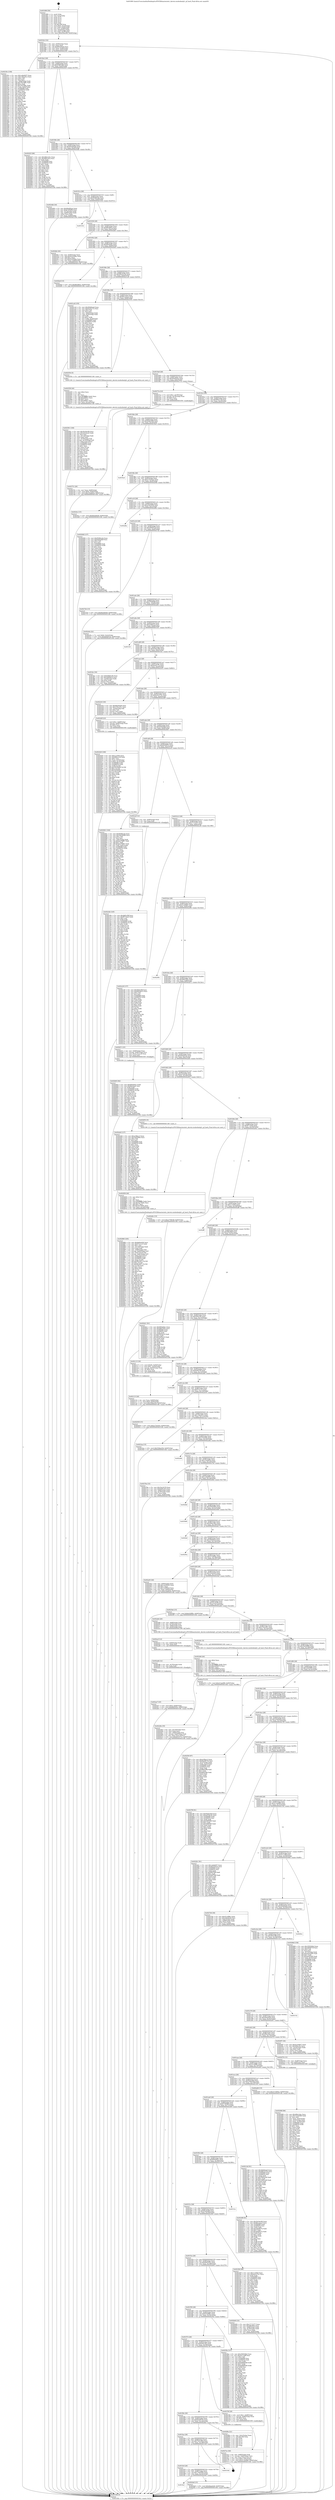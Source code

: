 digraph "0x401890" {
  label = "0x401890 (/mnt/c/Users/mathe/Desktop/tcc/POCII/binaries/extr_darwin-xnubsdnetpf.c_pf_hash_Final-ollvm.out::main(0))"
  labelloc = "t"
  node[shape=record]

  Entry [label="",width=0.3,height=0.3,shape=circle,fillcolor=black,style=filled]
  "0x4018c2" [label="{
     0x4018c2 [32]\l
     | [instrs]\l
     &nbsp;&nbsp;0x4018c2 \<+6\>: mov -0x94(%rbp),%eax\l
     &nbsp;&nbsp;0x4018c8 \<+2\>: mov %eax,%ecx\l
     &nbsp;&nbsp;0x4018ca \<+6\>: sub $0x80245034,%ecx\l
     &nbsp;&nbsp;0x4018d0 \<+6\>: mov %eax,-0x98(%rbp)\l
     &nbsp;&nbsp;0x4018d6 \<+6\>: mov %ecx,-0x9c(%rbp)\l
     &nbsp;&nbsp;0x4018dc \<+6\>: je 000000000040230c \<main+0xa7c\>\l
  }"]
  "0x40230c" [label="{
     0x40230c [158]\l
     | [instrs]\l
     &nbsp;&nbsp;0x40230c \<+5\>: mov $0x1a8a8457,%eax\l
     &nbsp;&nbsp;0x402311 \<+5\>: mov $0x138ac812,%ecx\l
     &nbsp;&nbsp;0x402316 \<+2\>: mov $0x1,%dl\l
     &nbsp;&nbsp;0x402318 \<+2\>: xor %esi,%esi\l
     &nbsp;&nbsp;0x40231a \<+3\>: mov -0x64(%rbp),%edi\l
     &nbsp;&nbsp;0x40231d \<+6\>: add $0x7f5c586c,%edi\l
     &nbsp;&nbsp;0x402323 \<+3\>: add $0x1,%edi\l
     &nbsp;&nbsp;0x402326 \<+6\>: sub $0x7f5c586c,%edi\l
     &nbsp;&nbsp;0x40232c \<+3\>: mov %edi,-0x64(%rbp)\l
     &nbsp;&nbsp;0x40232f \<+7\>: mov 0x406068,%edi\l
     &nbsp;&nbsp;0x402336 \<+8\>: mov 0x406054,%r8d\l
     &nbsp;&nbsp;0x40233e \<+3\>: sub $0x1,%esi\l
     &nbsp;&nbsp;0x402341 \<+3\>: mov %edi,%r9d\l
     &nbsp;&nbsp;0x402344 \<+3\>: add %esi,%r9d\l
     &nbsp;&nbsp;0x402347 \<+4\>: imul %r9d,%edi\l
     &nbsp;&nbsp;0x40234b \<+3\>: and $0x1,%edi\l
     &nbsp;&nbsp;0x40234e \<+3\>: cmp $0x0,%edi\l
     &nbsp;&nbsp;0x402351 \<+4\>: sete %r10b\l
     &nbsp;&nbsp;0x402355 \<+4\>: cmp $0xa,%r8d\l
     &nbsp;&nbsp;0x402359 \<+4\>: setl %r11b\l
     &nbsp;&nbsp;0x40235d \<+3\>: mov %r10b,%bl\l
     &nbsp;&nbsp;0x402360 \<+3\>: xor $0xff,%bl\l
     &nbsp;&nbsp;0x402363 \<+3\>: mov %r11b,%r14b\l
     &nbsp;&nbsp;0x402366 \<+4\>: xor $0xff,%r14b\l
     &nbsp;&nbsp;0x40236a \<+3\>: xor $0x0,%dl\l
     &nbsp;&nbsp;0x40236d \<+3\>: mov %bl,%r15b\l
     &nbsp;&nbsp;0x402370 \<+4\>: and $0x0,%r15b\l
     &nbsp;&nbsp;0x402374 \<+3\>: and %dl,%r10b\l
     &nbsp;&nbsp;0x402377 \<+3\>: mov %r14b,%r12b\l
     &nbsp;&nbsp;0x40237a \<+4\>: and $0x0,%r12b\l
     &nbsp;&nbsp;0x40237e \<+3\>: and %dl,%r11b\l
     &nbsp;&nbsp;0x402381 \<+3\>: or %r10b,%r15b\l
     &nbsp;&nbsp;0x402384 \<+3\>: or %r11b,%r12b\l
     &nbsp;&nbsp;0x402387 \<+3\>: xor %r12b,%r15b\l
     &nbsp;&nbsp;0x40238a \<+3\>: or %r14b,%bl\l
     &nbsp;&nbsp;0x40238d \<+3\>: xor $0xff,%bl\l
     &nbsp;&nbsp;0x402390 \<+3\>: or $0x0,%dl\l
     &nbsp;&nbsp;0x402393 \<+2\>: and %dl,%bl\l
     &nbsp;&nbsp;0x402395 \<+3\>: or %bl,%r15b\l
     &nbsp;&nbsp;0x402398 \<+4\>: test $0x1,%r15b\l
     &nbsp;&nbsp;0x40239c \<+3\>: cmovne %ecx,%eax\l
     &nbsp;&nbsp;0x40239f \<+6\>: mov %eax,-0x94(%rbp)\l
     &nbsp;&nbsp;0x4023a5 \<+5\>: jmp 000000000040318b \<main+0x18fb\>\l
  }"]
  "0x4018e2" [label="{
     0x4018e2 [28]\l
     | [instrs]\l
     &nbsp;&nbsp;0x4018e2 \<+5\>: jmp 00000000004018e7 \<main+0x57\>\l
     &nbsp;&nbsp;0x4018e7 \<+6\>: mov -0x98(%rbp),%eax\l
     &nbsp;&nbsp;0x4018ed \<+5\>: sub $0x838b5cd0,%eax\l
     &nbsp;&nbsp;0x4018f2 \<+6\>: mov %eax,-0xa0(%rbp)\l
     &nbsp;&nbsp;0x4018f8 \<+6\>: je 0000000000402025 \<main+0x795\>\l
  }"]
  Exit [label="",width=0.3,height=0.3,shape=circle,fillcolor=black,style=filled,peripheries=2]
  "0x402025" [label="{
     0x402025 [86]\l
     | [instrs]\l
     &nbsp;&nbsp;0x402025 \<+5\>: mov $0x26be1dec,%eax\l
     &nbsp;&nbsp;0x40202a \<+5\>: mov $0x4f9a16ca,%ecx\l
     &nbsp;&nbsp;0x40202f \<+2\>: xor %edx,%edx\l
     &nbsp;&nbsp;0x402031 \<+7\>: mov 0x406068,%esi\l
     &nbsp;&nbsp;0x402038 \<+7\>: mov 0x406054,%edi\l
     &nbsp;&nbsp;0x40203f \<+3\>: sub $0x1,%edx\l
     &nbsp;&nbsp;0x402042 \<+3\>: mov %esi,%r8d\l
     &nbsp;&nbsp;0x402045 \<+3\>: add %edx,%r8d\l
     &nbsp;&nbsp;0x402048 \<+4\>: imul %r8d,%esi\l
     &nbsp;&nbsp;0x40204c \<+3\>: and $0x1,%esi\l
     &nbsp;&nbsp;0x40204f \<+3\>: cmp $0x0,%esi\l
     &nbsp;&nbsp;0x402052 \<+4\>: sete %r9b\l
     &nbsp;&nbsp;0x402056 \<+3\>: cmp $0xa,%edi\l
     &nbsp;&nbsp;0x402059 \<+4\>: setl %r10b\l
     &nbsp;&nbsp;0x40205d \<+3\>: mov %r9b,%r11b\l
     &nbsp;&nbsp;0x402060 \<+3\>: and %r10b,%r11b\l
     &nbsp;&nbsp;0x402063 \<+3\>: xor %r10b,%r9b\l
     &nbsp;&nbsp;0x402066 \<+3\>: or %r9b,%r11b\l
     &nbsp;&nbsp;0x402069 \<+4\>: test $0x1,%r11b\l
     &nbsp;&nbsp;0x40206d \<+3\>: cmovne %ecx,%eax\l
     &nbsp;&nbsp;0x402070 \<+6\>: mov %eax,-0x94(%rbp)\l
     &nbsp;&nbsp;0x402076 \<+5\>: jmp 000000000040318b \<main+0x18fb\>\l
  }"]
  "0x4018fe" [label="{
     0x4018fe [28]\l
     | [instrs]\l
     &nbsp;&nbsp;0x4018fe \<+5\>: jmp 0000000000401903 \<main+0x73\>\l
     &nbsp;&nbsp;0x401903 \<+6\>: mov -0x98(%rbp),%eax\l
     &nbsp;&nbsp;0x401909 \<+5\>: sub $0x8424d428,%eax\l
     &nbsp;&nbsp;0x40190e \<+6\>: mov %eax,-0xa4(%rbp)\l
     &nbsp;&nbsp;0x401914 \<+6\>: je 00000000004024db \<main+0xc4b\>\l
  }"]
  "0x402cbb" [label="{
     0x402cbb [145]\l
     | [instrs]\l
     &nbsp;&nbsp;0x402cbb \<+5\>: mov $0x4bf3c58f,%ecx\l
     &nbsp;&nbsp;0x402cc0 \<+5\>: mov $0xff7724a0,%edx\l
     &nbsp;&nbsp;0x402cc5 \<+3\>: mov $0x1,%sil\l
     &nbsp;&nbsp;0x402cc8 \<+3\>: xor %r8d,%r8d\l
     &nbsp;&nbsp;0x402ccb \<+8\>: mov 0x406068,%r9d\l
     &nbsp;&nbsp;0x402cd3 \<+8\>: mov 0x406054,%r10d\l
     &nbsp;&nbsp;0x402cdb \<+4\>: sub $0x1,%r8d\l
     &nbsp;&nbsp;0x402cdf \<+3\>: mov %r9d,%r11d\l
     &nbsp;&nbsp;0x402ce2 \<+3\>: add %r8d,%r11d\l
     &nbsp;&nbsp;0x402ce5 \<+4\>: imul %r11d,%r9d\l
     &nbsp;&nbsp;0x402ce9 \<+4\>: and $0x1,%r9d\l
     &nbsp;&nbsp;0x402ced \<+4\>: cmp $0x0,%r9d\l
     &nbsp;&nbsp;0x402cf1 \<+3\>: sete %bl\l
     &nbsp;&nbsp;0x402cf4 \<+4\>: cmp $0xa,%r10d\l
     &nbsp;&nbsp;0x402cf8 \<+4\>: setl %r14b\l
     &nbsp;&nbsp;0x402cfc \<+3\>: mov %bl,%r15b\l
     &nbsp;&nbsp;0x402cff \<+4\>: xor $0xff,%r15b\l
     &nbsp;&nbsp;0x402d03 \<+3\>: mov %r14b,%r12b\l
     &nbsp;&nbsp;0x402d06 \<+4\>: xor $0xff,%r12b\l
     &nbsp;&nbsp;0x402d0a \<+4\>: xor $0x0,%sil\l
     &nbsp;&nbsp;0x402d0e \<+3\>: mov %r15b,%r13b\l
     &nbsp;&nbsp;0x402d11 \<+4\>: and $0x0,%r13b\l
     &nbsp;&nbsp;0x402d15 \<+3\>: and %sil,%bl\l
     &nbsp;&nbsp;0x402d18 \<+3\>: mov %r12b,%al\l
     &nbsp;&nbsp;0x402d1b \<+2\>: and $0x0,%al\l
     &nbsp;&nbsp;0x402d1d \<+3\>: and %sil,%r14b\l
     &nbsp;&nbsp;0x402d20 \<+3\>: or %bl,%r13b\l
     &nbsp;&nbsp;0x402d23 \<+3\>: or %r14b,%al\l
     &nbsp;&nbsp;0x402d26 \<+3\>: xor %al,%r13b\l
     &nbsp;&nbsp;0x402d29 \<+3\>: or %r12b,%r15b\l
     &nbsp;&nbsp;0x402d2c \<+4\>: xor $0xff,%r15b\l
     &nbsp;&nbsp;0x402d30 \<+4\>: or $0x0,%sil\l
     &nbsp;&nbsp;0x402d34 \<+3\>: and %sil,%r15b\l
     &nbsp;&nbsp;0x402d37 \<+3\>: or %r15b,%r13b\l
     &nbsp;&nbsp;0x402d3a \<+4\>: test $0x1,%r13b\l
     &nbsp;&nbsp;0x402d3e \<+3\>: cmovne %edx,%ecx\l
     &nbsp;&nbsp;0x402d41 \<+6\>: mov %ecx,-0x94(%rbp)\l
     &nbsp;&nbsp;0x402d47 \<+5\>: jmp 000000000040318b \<main+0x18fb\>\l
  }"]
  "0x4024db" [label="{
     0x4024db [30]\l
     | [instrs]\l
     &nbsp;&nbsp;0x4024db \<+5\>: mov $0x90a092aa,%eax\l
     &nbsp;&nbsp;0x4024e0 \<+5\>: mov $0x673f5d60,%ecx\l
     &nbsp;&nbsp;0x4024e5 \<+3\>: mov -0x74(%rbp),%edx\l
     &nbsp;&nbsp;0x4024e8 \<+3\>: cmp -0x68(%rbp),%edx\l
     &nbsp;&nbsp;0x4024eb \<+3\>: cmovl %ecx,%eax\l
     &nbsp;&nbsp;0x4024ee \<+6\>: mov %eax,-0x94(%rbp)\l
     &nbsp;&nbsp;0x4024f4 \<+5\>: jmp 000000000040318b \<main+0x18fb\>\l
  }"]
  "0x40191a" [label="{
     0x40191a [28]\l
     | [instrs]\l
     &nbsp;&nbsp;0x40191a \<+5\>: jmp 000000000040191f \<main+0x8f\>\l
     &nbsp;&nbsp;0x40191f \<+6\>: mov -0x98(%rbp),%eax\l
     &nbsp;&nbsp;0x401925 \<+5\>: sub $0x85d9eceb,%eax\l
     &nbsp;&nbsp;0x40192a \<+6\>: mov %eax,-0xa8(%rbp)\l
     &nbsp;&nbsp;0x401930 \<+6\>: je 0000000000403102 \<main+0x1872\>\l
  }"]
  "0x402b93" [label="{
     0x402b93 [92]\l
     | [instrs]\l
     &nbsp;&nbsp;0x402b93 \<+5\>: mov $0x695e842c,%edx\l
     &nbsp;&nbsp;0x402b98 \<+5\>: mov $0x88cb4afc,%esi\l
     &nbsp;&nbsp;0x402b9d \<+3\>: xor %r8d,%r8d\l
     &nbsp;&nbsp;0x402ba0 \<+8\>: mov 0x406068,%r9d\l
     &nbsp;&nbsp;0x402ba8 \<+8\>: mov 0x406054,%r10d\l
     &nbsp;&nbsp;0x402bb0 \<+4\>: sub $0x1,%r8d\l
     &nbsp;&nbsp;0x402bb4 \<+3\>: mov %r9d,%r11d\l
     &nbsp;&nbsp;0x402bb7 \<+3\>: add %r8d,%r11d\l
     &nbsp;&nbsp;0x402bba \<+4\>: imul %r11d,%r9d\l
     &nbsp;&nbsp;0x402bbe \<+4\>: and $0x1,%r9d\l
     &nbsp;&nbsp;0x402bc2 \<+4\>: cmp $0x0,%r9d\l
     &nbsp;&nbsp;0x402bc6 \<+3\>: sete %bl\l
     &nbsp;&nbsp;0x402bc9 \<+4\>: cmp $0xa,%r10d\l
     &nbsp;&nbsp;0x402bcd \<+4\>: setl %r14b\l
     &nbsp;&nbsp;0x402bd1 \<+3\>: mov %bl,%r15b\l
     &nbsp;&nbsp;0x402bd4 \<+3\>: and %r14b,%r15b\l
     &nbsp;&nbsp;0x402bd7 \<+3\>: xor %r14b,%bl\l
     &nbsp;&nbsp;0x402bda \<+3\>: or %bl,%r15b\l
     &nbsp;&nbsp;0x402bdd \<+4\>: test $0x1,%r15b\l
     &nbsp;&nbsp;0x402be1 \<+3\>: cmovne %esi,%edx\l
     &nbsp;&nbsp;0x402be4 \<+6\>: mov %edx,-0x94(%rbp)\l
     &nbsp;&nbsp;0x402bea \<+5\>: jmp 000000000040318b \<main+0x18fb\>\l
  }"]
  "0x403102" [label="{
     0x403102\l
  }", style=dashed]
  "0x401936" [label="{
     0x401936 [28]\l
     | [instrs]\l
     &nbsp;&nbsp;0x401936 \<+5\>: jmp 000000000040193b \<main+0xab\>\l
     &nbsp;&nbsp;0x40193b \<+6\>: mov -0x98(%rbp),%eax\l
     &nbsp;&nbsp;0x401941 \<+5\>: sub $0x86cfd6ce,%eax\l
     &nbsp;&nbsp;0x401946 \<+6\>: mov %eax,-0xac(%rbp)\l
     &nbsp;&nbsp;0x40194c \<+6\>: je 0000000000402bfe \<main+0x136e\>\l
  }"]
  "0x402ae7" [label="{
     0x402ae7 [25]\l
     | [instrs]\l
     &nbsp;&nbsp;0x402ae7 \<+10\>: movl $0x0,-0x90(%rbp)\l
     &nbsp;&nbsp;0x402af1 \<+10\>: movl $0x6bf2545c,-0x94(%rbp)\l
     &nbsp;&nbsp;0x402afb \<+5\>: jmp 000000000040318b \<main+0x18fb\>\l
  }"]
  "0x402bfe" [label="{
     0x402bfe [40]\l
     | [instrs]\l
     &nbsp;&nbsp;0x402bfe \<+6\>: mov -0x90(%rbp),%eax\l
     &nbsp;&nbsp;0x402c04 \<+5\>: add $0x83224dda,%eax\l
     &nbsp;&nbsp;0x402c09 \<+3\>: add $0x1,%eax\l
     &nbsp;&nbsp;0x402c0c \<+5\>: sub $0x83224dda,%eax\l
     &nbsp;&nbsp;0x402c11 \<+6\>: mov %eax,-0x90(%rbp)\l
     &nbsp;&nbsp;0x402c17 \<+10\>: movl $0x6bf2545c,-0x94(%rbp)\l
     &nbsp;&nbsp;0x402c21 \<+5\>: jmp 000000000040318b \<main+0x18fb\>\l
  }"]
  "0x401952" [label="{
     0x401952 [28]\l
     | [instrs]\l
     &nbsp;&nbsp;0x401952 \<+5\>: jmp 0000000000401957 \<main+0xc7\>\l
     &nbsp;&nbsp;0x401957 \<+6\>: mov -0x98(%rbp),%eax\l
     &nbsp;&nbsp;0x40195d \<+5\>: sub $0x88cb4afc,%eax\l
     &nbsp;&nbsp;0x401962 \<+6\>: mov %eax,-0xb0(%rbp)\l
     &nbsp;&nbsp;0x401968 \<+6\>: je 0000000000402bef \<main+0x135f\>\l
  }"]
  "0x402adb" [label="{
     0x402adb [12]\l
     | [instrs]\l
     &nbsp;&nbsp;0x402adb \<+4\>: mov -0x70(%rbp),%rdx\l
     &nbsp;&nbsp;0x402adf \<+3\>: mov %rdx,%rdi\l
     &nbsp;&nbsp;0x402ae2 \<+5\>: call 0000000000401030 \<free@plt\>\l
     | [calls]\l
     &nbsp;&nbsp;0x401030 \{1\} (unknown)\l
  }"]
  "0x402bef" [label="{
     0x402bef [15]\l
     | [instrs]\l
     &nbsp;&nbsp;0x402bef \<+10\>: movl $0x86cfd6ce,-0x94(%rbp)\l
     &nbsp;&nbsp;0x402bf9 \<+5\>: jmp 000000000040318b \<main+0x18fb\>\l
  }"]
  "0x40196e" [label="{
     0x40196e [28]\l
     | [instrs]\l
     &nbsp;&nbsp;0x40196e \<+5\>: jmp 0000000000401973 \<main+0xe3\>\l
     &nbsp;&nbsp;0x401973 \<+6\>: mov -0x98(%rbp),%eax\l
     &nbsp;&nbsp;0x401979 \<+5\>: sub $0x89b1b15d,%eax\l
     &nbsp;&nbsp;0x40197e \<+6\>: mov %eax,-0xb4(%rbp)\l
     &nbsp;&nbsp;0x401984 \<+6\>: je 00000000004021a8 \<main+0x918\>\l
  }"]
  "0x402acf" [label="{
     0x402acf [12]\l
     | [instrs]\l
     &nbsp;&nbsp;0x402acf \<+4\>: mov -0x60(%rbp),%rdx\l
     &nbsp;&nbsp;0x402ad3 \<+3\>: mov %rdx,%rdi\l
     &nbsp;&nbsp;0x402ad6 \<+5\>: call 0000000000401030 \<free@plt\>\l
     | [calls]\l
     &nbsp;&nbsp;0x401030 \{1\} (unknown)\l
  }"]
  "0x4021a8" [label="{
     0x4021a8 [155]\l
     | [instrs]\l
     &nbsp;&nbsp;0x4021a8 \<+5\>: mov $0x4bb6daa6,%eax\l
     &nbsp;&nbsp;0x4021ad \<+5\>: mov $0xbac61c7a,%ecx\l
     &nbsp;&nbsp;0x4021b2 \<+2\>: mov $0x1,%dl\l
     &nbsp;&nbsp;0x4021b4 \<+2\>: xor %esi,%esi\l
     &nbsp;&nbsp;0x4021b6 \<+3\>: mov -0x64(%rbp),%edi\l
     &nbsp;&nbsp;0x4021b9 \<+3\>: cmp -0x54(%rbp),%edi\l
     &nbsp;&nbsp;0x4021bc \<+4\>: setl %r8b\l
     &nbsp;&nbsp;0x4021c0 \<+4\>: and $0x1,%r8b\l
     &nbsp;&nbsp;0x4021c4 \<+4\>: mov %r8b,-0x2d(%rbp)\l
     &nbsp;&nbsp;0x4021c8 \<+7\>: mov 0x406068,%edi\l
     &nbsp;&nbsp;0x4021cf \<+8\>: mov 0x406054,%r9d\l
     &nbsp;&nbsp;0x4021d7 \<+3\>: sub $0x1,%esi\l
     &nbsp;&nbsp;0x4021da \<+3\>: mov %edi,%r10d\l
     &nbsp;&nbsp;0x4021dd \<+3\>: add %esi,%r10d\l
     &nbsp;&nbsp;0x4021e0 \<+4\>: imul %r10d,%edi\l
     &nbsp;&nbsp;0x4021e4 \<+3\>: and $0x1,%edi\l
     &nbsp;&nbsp;0x4021e7 \<+3\>: cmp $0x0,%edi\l
     &nbsp;&nbsp;0x4021ea \<+4\>: sete %r8b\l
     &nbsp;&nbsp;0x4021ee \<+4\>: cmp $0xa,%r9d\l
     &nbsp;&nbsp;0x4021f2 \<+4\>: setl %r11b\l
     &nbsp;&nbsp;0x4021f6 \<+3\>: mov %r8b,%bl\l
     &nbsp;&nbsp;0x4021f9 \<+3\>: xor $0xff,%bl\l
     &nbsp;&nbsp;0x4021fc \<+3\>: mov %r11b,%r14b\l
     &nbsp;&nbsp;0x4021ff \<+4\>: xor $0xff,%r14b\l
     &nbsp;&nbsp;0x402203 \<+3\>: xor $0x0,%dl\l
     &nbsp;&nbsp;0x402206 \<+3\>: mov %bl,%r15b\l
     &nbsp;&nbsp;0x402209 \<+4\>: and $0x0,%r15b\l
     &nbsp;&nbsp;0x40220d \<+3\>: and %dl,%r8b\l
     &nbsp;&nbsp;0x402210 \<+3\>: mov %r14b,%r12b\l
     &nbsp;&nbsp;0x402213 \<+4\>: and $0x0,%r12b\l
     &nbsp;&nbsp;0x402217 \<+3\>: and %dl,%r11b\l
     &nbsp;&nbsp;0x40221a \<+3\>: or %r8b,%r15b\l
     &nbsp;&nbsp;0x40221d \<+3\>: or %r11b,%r12b\l
     &nbsp;&nbsp;0x402220 \<+3\>: xor %r12b,%r15b\l
     &nbsp;&nbsp;0x402223 \<+3\>: or %r14b,%bl\l
     &nbsp;&nbsp;0x402226 \<+3\>: xor $0xff,%bl\l
     &nbsp;&nbsp;0x402229 \<+3\>: or $0x0,%dl\l
     &nbsp;&nbsp;0x40222c \<+2\>: and %dl,%bl\l
     &nbsp;&nbsp;0x40222e \<+3\>: or %bl,%r15b\l
     &nbsp;&nbsp;0x402231 \<+4\>: test $0x1,%r15b\l
     &nbsp;&nbsp;0x402235 \<+3\>: cmovne %ecx,%eax\l
     &nbsp;&nbsp;0x402238 \<+6\>: mov %eax,-0x94(%rbp)\l
     &nbsp;&nbsp;0x40223e \<+5\>: jmp 000000000040318b \<main+0x18fb\>\l
  }"]
  "0x40198a" [label="{
     0x40198a [28]\l
     | [instrs]\l
     &nbsp;&nbsp;0x40198a \<+5\>: jmp 000000000040198f \<main+0xff\>\l
     &nbsp;&nbsp;0x40198f \<+6\>: mov -0x98(%rbp),%eax\l
     &nbsp;&nbsp;0x401995 \<+5\>: sub $0x8b1a2ac5,%eax\l
     &nbsp;&nbsp;0x40199a \<+6\>: mov %eax,-0xb8(%rbp)\l
     &nbsp;&nbsp;0x4019a0 \<+6\>: je 0000000000402554 \<main+0xcc4\>\l
  }"]
  "0x402880" [label="{
     0x402880 [185]\l
     | [instrs]\l
     &nbsp;&nbsp;0x402880 \<+5\>: mov $0x9ebbc629,%ecx\l
     &nbsp;&nbsp;0x402885 \<+5\>: mov $0xf71e110,%edx\l
     &nbsp;&nbsp;0x40288a \<+3\>: mov $0x1,%sil\l
     &nbsp;&nbsp;0x40288d \<+6\>: mov -0x1a8(%rbp),%edi\l
     &nbsp;&nbsp;0x402893 \<+3\>: imul %eax,%edi\l
     &nbsp;&nbsp;0x402896 \<+4\>: mov -0x80(%rbp),%r8\l
     &nbsp;&nbsp;0x40289a \<+7\>: movslq -0x84(%rbp),%r9\l
     &nbsp;&nbsp;0x4028a1 \<+4\>: mov (%r8,%r9,8),%r8\l
     &nbsp;&nbsp;0x4028a5 \<+7\>: movslq -0x8c(%rbp),%r9\l
     &nbsp;&nbsp;0x4028ac \<+4\>: mov %edi,(%r8,%r9,4)\l
     &nbsp;&nbsp;0x4028b0 \<+7\>: mov 0x406068,%eax\l
     &nbsp;&nbsp;0x4028b7 \<+7\>: mov 0x406054,%edi\l
     &nbsp;&nbsp;0x4028be \<+3\>: mov %eax,%r10d\l
     &nbsp;&nbsp;0x4028c1 \<+7\>: add $0x9fc24f7c,%r10d\l
     &nbsp;&nbsp;0x4028c8 \<+4\>: sub $0x1,%r10d\l
     &nbsp;&nbsp;0x4028cc \<+7\>: sub $0x9fc24f7c,%r10d\l
     &nbsp;&nbsp;0x4028d3 \<+4\>: imul %r10d,%eax\l
     &nbsp;&nbsp;0x4028d7 \<+3\>: and $0x1,%eax\l
     &nbsp;&nbsp;0x4028da \<+3\>: cmp $0x0,%eax\l
     &nbsp;&nbsp;0x4028dd \<+4\>: sete %r11b\l
     &nbsp;&nbsp;0x4028e1 \<+3\>: cmp $0xa,%edi\l
     &nbsp;&nbsp;0x4028e4 \<+3\>: setl %bl\l
     &nbsp;&nbsp;0x4028e7 \<+3\>: mov %r11b,%r14b\l
     &nbsp;&nbsp;0x4028ea \<+4\>: xor $0xff,%r14b\l
     &nbsp;&nbsp;0x4028ee \<+3\>: mov %bl,%r15b\l
     &nbsp;&nbsp;0x4028f1 \<+4\>: xor $0xff,%r15b\l
     &nbsp;&nbsp;0x4028f5 \<+4\>: xor $0x0,%sil\l
     &nbsp;&nbsp;0x4028f9 \<+3\>: mov %r14b,%r12b\l
     &nbsp;&nbsp;0x4028fc \<+4\>: and $0x0,%r12b\l
     &nbsp;&nbsp;0x402900 \<+3\>: and %sil,%r11b\l
     &nbsp;&nbsp;0x402903 \<+3\>: mov %r15b,%r13b\l
     &nbsp;&nbsp;0x402906 \<+4\>: and $0x0,%r13b\l
     &nbsp;&nbsp;0x40290a \<+3\>: and %sil,%bl\l
     &nbsp;&nbsp;0x40290d \<+3\>: or %r11b,%r12b\l
     &nbsp;&nbsp;0x402910 \<+3\>: or %bl,%r13b\l
     &nbsp;&nbsp;0x402913 \<+3\>: xor %r13b,%r12b\l
     &nbsp;&nbsp;0x402916 \<+3\>: or %r15b,%r14b\l
     &nbsp;&nbsp;0x402919 \<+4\>: xor $0xff,%r14b\l
     &nbsp;&nbsp;0x40291d \<+4\>: or $0x0,%sil\l
     &nbsp;&nbsp;0x402921 \<+3\>: and %sil,%r14b\l
     &nbsp;&nbsp;0x402924 \<+3\>: or %r14b,%r12b\l
     &nbsp;&nbsp;0x402927 \<+4\>: test $0x1,%r12b\l
     &nbsp;&nbsp;0x40292b \<+3\>: cmovne %edx,%ecx\l
     &nbsp;&nbsp;0x40292e \<+6\>: mov %ecx,-0x94(%rbp)\l
     &nbsp;&nbsp;0x402934 \<+5\>: jmp 000000000040318b \<main+0x18fb\>\l
  }"]
  "0x402554" [label="{
     0x402554 [5]\l
     | [instrs]\l
     &nbsp;&nbsp;0x402554 \<+5\>: call 0000000000401160 \<next_i\>\l
     | [calls]\l
     &nbsp;&nbsp;0x401160 \{1\} (/mnt/c/Users/mathe/Desktop/tcc/POCII/binaries/extr_darwin-xnubsdnetpf.c_pf_hash_Final-ollvm.out::next_i)\l
  }"]
  "0x4019a6" [label="{
     0x4019a6 [28]\l
     | [instrs]\l
     &nbsp;&nbsp;0x4019a6 \<+5\>: jmp 00000000004019ab \<main+0x11b\>\l
     &nbsp;&nbsp;0x4019ab \<+6\>: mov -0x98(%rbp),%eax\l
     &nbsp;&nbsp;0x4019b1 \<+5\>: sub $0x90a092aa,%eax\l
     &nbsp;&nbsp;0x4019b6 \<+6\>: mov %eax,-0xbc(%rbp)\l
     &nbsp;&nbsp;0x4019bc \<+6\>: je 000000000040273a \<main+0xeaa\>\l
  }"]
  "0x402858" [label="{
     0x402858 [40]\l
     | [instrs]\l
     &nbsp;&nbsp;0x402858 \<+5\>: mov $0x2,%ecx\l
     &nbsp;&nbsp;0x40285d \<+1\>: cltd\l
     &nbsp;&nbsp;0x40285e \<+2\>: idiv %ecx\l
     &nbsp;&nbsp;0x402860 \<+6\>: imul $0xfffffffe,%edx,%ecx\l
     &nbsp;&nbsp;0x402866 \<+6\>: sub $0x3ac76e8c,%ecx\l
     &nbsp;&nbsp;0x40286c \<+3\>: add $0x1,%ecx\l
     &nbsp;&nbsp;0x40286f \<+6\>: add $0x3ac76e8c,%ecx\l
     &nbsp;&nbsp;0x402875 \<+6\>: mov %ecx,-0x1a8(%rbp)\l
     &nbsp;&nbsp;0x40287b \<+5\>: call 0000000000401160 \<next_i\>\l
     | [calls]\l
     &nbsp;&nbsp;0x401160 \{1\} (/mnt/c/Users/mathe/Desktop/tcc/POCII/binaries/extr_darwin-xnubsdnetpf.c_pf_hash_Final-ollvm.out::next_i)\l
  }"]
  "0x40273a" [label="{
     0x40273a [23]\l
     | [instrs]\l
     &nbsp;&nbsp;0x40273a \<+7\>: movl $0x1,-0x78(%rbp)\l
     &nbsp;&nbsp;0x402741 \<+4\>: movslq -0x78(%rbp),%rax\l
     &nbsp;&nbsp;0x402745 \<+4\>: shl $0x3,%rax\l
     &nbsp;&nbsp;0x402749 \<+3\>: mov %rax,%rdi\l
     &nbsp;&nbsp;0x40274c \<+5\>: call 0000000000401050 \<malloc@plt\>\l
     | [calls]\l
     &nbsp;&nbsp;0x401050 \{1\} (unknown)\l
  }"]
  "0x4019c2" [label="{
     0x4019c2 [28]\l
     | [instrs]\l
     &nbsp;&nbsp;0x4019c2 \<+5\>: jmp 00000000004019c7 \<main+0x137\>\l
     &nbsp;&nbsp;0x4019c7 \<+6\>: mov -0x98(%rbp),%eax\l
     &nbsp;&nbsp;0x4019cd \<+5\>: sub $0x990e1c5f,%eax\l
     &nbsp;&nbsp;0x4019d2 \<+6\>: mov %eax,-0xc0(%rbp)\l
     &nbsp;&nbsp;0x4019d8 \<+6\>: je 00000000004024cc \<main+0xc3c\>\l
  }"]
  "0x4027ac" [label="{
     0x4027ac [40]\l
     | [instrs]\l
     &nbsp;&nbsp;0x4027ac \<+4\>: mov -0x80(%rbp),%rdi\l
     &nbsp;&nbsp;0x4027b0 \<+7\>: movslq -0x84(%rbp),%rcx\l
     &nbsp;&nbsp;0x4027b7 \<+4\>: mov %rax,(%rdi,%rcx,8)\l
     &nbsp;&nbsp;0x4027bb \<+10\>: movl $0x0,-0x8c(%rbp)\l
     &nbsp;&nbsp;0x4027c5 \<+10\>: movl $0x413ae899,-0x94(%rbp)\l
     &nbsp;&nbsp;0x4027cf \<+5\>: jmp 000000000040318b \<main+0x18fb\>\l
  }"]
  "0x4024cc" [label="{
     0x4024cc [15]\l
     | [instrs]\l
     &nbsp;&nbsp;0x4024cc \<+10\>: movl $0x8424d428,-0x94(%rbp)\l
     &nbsp;&nbsp;0x4024d6 \<+5\>: jmp 000000000040318b \<main+0x18fb\>\l
  }"]
  "0x4019de" [label="{
     0x4019de [28]\l
     | [instrs]\l
     &nbsp;&nbsp;0x4019de \<+5\>: jmp 00000000004019e3 \<main+0x153\>\l
     &nbsp;&nbsp;0x4019e3 \<+6\>: mov -0x98(%rbp),%eax\l
     &nbsp;&nbsp;0x4019e9 \<+5\>: sub $0x9ebbc629,%eax\l
     &nbsp;&nbsp;0x4019ee \<+6\>: mov %eax,-0xc4(%rbp)\l
     &nbsp;&nbsp;0x4019f4 \<+6\>: je 00000000004030a4 \<main+0x1814\>\l
  }"]
  "0x402751" [label="{
     0x402751 [29]\l
     | [instrs]\l
     &nbsp;&nbsp;0x402751 \<+4\>: mov %rax,-0x80(%rbp)\l
     &nbsp;&nbsp;0x402755 \<+10\>: movl $0x0,-0x84(%rbp)\l
     &nbsp;&nbsp;0x40275f \<+10\>: movl $0x152ab83e,-0x94(%rbp)\l
     &nbsp;&nbsp;0x402769 \<+5\>: jmp 000000000040318b \<main+0x18fb\>\l
  }"]
  "0x4030a4" [label="{
     0x4030a4\l
  }", style=dashed]
  "0x4019fa" [label="{
     0x4019fa [28]\l
     | [instrs]\l
     &nbsp;&nbsp;0x4019fa \<+5\>: jmp 00000000004019ff \<main+0x16f\>\l
     &nbsp;&nbsp;0x4019ff \<+6\>: mov -0x98(%rbp),%eax\l
     &nbsp;&nbsp;0x401a05 \<+5\>: sub $0xa17b3d1b,%eax\l
     &nbsp;&nbsp;0x401a0a \<+6\>: mov %eax,-0xc8(%rbp)\l
     &nbsp;&nbsp;0x401a10 \<+6\>: je 0000000000402948 \<main+0x10b8\>\l
  }"]
  "0x402581" [label="{
     0x402581 [106]\l
     | [instrs]\l
     &nbsp;&nbsp;0x402581 \<+5\>: mov $0x3b16ec69,%ecx\l
     &nbsp;&nbsp;0x402586 \<+5\>: mov $0x324cbce0,%edx\l
     &nbsp;&nbsp;0x40258b \<+2\>: xor %esi,%esi\l
     &nbsp;&nbsp;0x40258d \<+6\>: mov -0x1a4(%rbp),%edi\l
     &nbsp;&nbsp;0x402593 \<+3\>: imul %eax,%edi\l
     &nbsp;&nbsp;0x402596 \<+4\>: mov -0x70(%rbp),%r8\l
     &nbsp;&nbsp;0x40259a \<+4\>: movslq -0x74(%rbp),%r9\l
     &nbsp;&nbsp;0x40259e \<+4\>: mov %edi,(%r8,%r9,4)\l
     &nbsp;&nbsp;0x4025a2 \<+7\>: mov 0x406068,%eax\l
     &nbsp;&nbsp;0x4025a9 \<+7\>: mov 0x406054,%edi\l
     &nbsp;&nbsp;0x4025b0 \<+3\>: sub $0x1,%esi\l
     &nbsp;&nbsp;0x4025b3 \<+3\>: mov %eax,%r10d\l
     &nbsp;&nbsp;0x4025b6 \<+3\>: add %esi,%r10d\l
     &nbsp;&nbsp;0x4025b9 \<+4\>: imul %r10d,%eax\l
     &nbsp;&nbsp;0x4025bd \<+3\>: and $0x1,%eax\l
     &nbsp;&nbsp;0x4025c0 \<+3\>: cmp $0x0,%eax\l
     &nbsp;&nbsp;0x4025c3 \<+4\>: sete %r11b\l
     &nbsp;&nbsp;0x4025c7 \<+3\>: cmp $0xa,%edi\l
     &nbsp;&nbsp;0x4025ca \<+3\>: setl %bl\l
     &nbsp;&nbsp;0x4025cd \<+3\>: mov %r11b,%r14b\l
     &nbsp;&nbsp;0x4025d0 \<+3\>: and %bl,%r14b\l
     &nbsp;&nbsp;0x4025d3 \<+3\>: xor %bl,%r11b\l
     &nbsp;&nbsp;0x4025d6 \<+3\>: or %r11b,%r14b\l
     &nbsp;&nbsp;0x4025d9 \<+4\>: test $0x1,%r14b\l
     &nbsp;&nbsp;0x4025dd \<+3\>: cmovne %edx,%ecx\l
     &nbsp;&nbsp;0x4025e0 \<+6\>: mov %ecx,-0x94(%rbp)\l
     &nbsp;&nbsp;0x4025e6 \<+5\>: jmp 000000000040318b \<main+0x18fb\>\l
  }"]
  "0x402948" [label="{
     0x402948 [137]\l
     | [instrs]\l
     &nbsp;&nbsp;0x402948 \<+5\>: mov $0x85d9eceb,%eax\l
     &nbsp;&nbsp;0x40294d \<+5\>: mov $0xbd44abbf,%ecx\l
     &nbsp;&nbsp;0x402952 \<+2\>: mov $0x1,%dl\l
     &nbsp;&nbsp;0x402954 \<+2\>: xor %esi,%esi\l
     &nbsp;&nbsp;0x402956 \<+7\>: mov 0x406068,%edi\l
     &nbsp;&nbsp;0x40295d \<+8\>: mov 0x406054,%r8d\l
     &nbsp;&nbsp;0x402965 \<+3\>: sub $0x1,%esi\l
     &nbsp;&nbsp;0x402968 \<+3\>: mov %edi,%r9d\l
     &nbsp;&nbsp;0x40296b \<+3\>: add %esi,%r9d\l
     &nbsp;&nbsp;0x40296e \<+4\>: imul %r9d,%edi\l
     &nbsp;&nbsp;0x402972 \<+3\>: and $0x1,%edi\l
     &nbsp;&nbsp;0x402975 \<+3\>: cmp $0x0,%edi\l
     &nbsp;&nbsp;0x402978 \<+4\>: sete %r10b\l
     &nbsp;&nbsp;0x40297c \<+4\>: cmp $0xa,%r8d\l
     &nbsp;&nbsp;0x402980 \<+4\>: setl %r11b\l
     &nbsp;&nbsp;0x402984 \<+3\>: mov %r10b,%bl\l
     &nbsp;&nbsp;0x402987 \<+3\>: xor $0xff,%bl\l
     &nbsp;&nbsp;0x40298a \<+3\>: mov %r11b,%r14b\l
     &nbsp;&nbsp;0x40298d \<+4\>: xor $0xff,%r14b\l
     &nbsp;&nbsp;0x402991 \<+3\>: xor $0x1,%dl\l
     &nbsp;&nbsp;0x402994 \<+3\>: mov %bl,%r15b\l
     &nbsp;&nbsp;0x402997 \<+4\>: and $0xff,%r15b\l
     &nbsp;&nbsp;0x40299b \<+3\>: and %dl,%r10b\l
     &nbsp;&nbsp;0x40299e \<+3\>: mov %r14b,%r12b\l
     &nbsp;&nbsp;0x4029a1 \<+4\>: and $0xff,%r12b\l
     &nbsp;&nbsp;0x4029a5 \<+3\>: and %dl,%r11b\l
     &nbsp;&nbsp;0x4029a8 \<+3\>: or %r10b,%r15b\l
     &nbsp;&nbsp;0x4029ab \<+3\>: or %r11b,%r12b\l
     &nbsp;&nbsp;0x4029ae \<+3\>: xor %r12b,%r15b\l
     &nbsp;&nbsp;0x4029b1 \<+3\>: or %r14b,%bl\l
     &nbsp;&nbsp;0x4029b4 \<+3\>: xor $0xff,%bl\l
     &nbsp;&nbsp;0x4029b7 \<+3\>: or $0x1,%dl\l
     &nbsp;&nbsp;0x4029ba \<+2\>: and %dl,%bl\l
     &nbsp;&nbsp;0x4029bc \<+3\>: or %bl,%r15b\l
     &nbsp;&nbsp;0x4029bf \<+4\>: test $0x1,%r15b\l
     &nbsp;&nbsp;0x4029c3 \<+3\>: cmovne %ecx,%eax\l
     &nbsp;&nbsp;0x4029c6 \<+6\>: mov %eax,-0x94(%rbp)\l
     &nbsp;&nbsp;0x4029cc \<+5\>: jmp 000000000040318b \<main+0x18fb\>\l
  }"]
  "0x401a16" [label="{
     0x401a16 [28]\l
     | [instrs]\l
     &nbsp;&nbsp;0x401a16 \<+5\>: jmp 0000000000401a1b \<main+0x18b\>\l
     &nbsp;&nbsp;0x401a1b \<+6\>: mov -0x98(%rbp),%eax\l
     &nbsp;&nbsp;0x401a21 \<+5\>: sub $0xa43b3b36,%eax\l
     &nbsp;&nbsp;0x401a26 \<+6\>: mov %eax,-0xcc(%rbp)\l
     &nbsp;&nbsp;0x401a2c \<+6\>: je 0000000000402d6a \<main+0x14da\>\l
  }"]
  "0x402559" [label="{
     0x402559 [40]\l
     | [instrs]\l
     &nbsp;&nbsp;0x402559 \<+5\>: mov $0x2,%ecx\l
     &nbsp;&nbsp;0x40255e \<+1\>: cltd\l
     &nbsp;&nbsp;0x40255f \<+2\>: idiv %ecx\l
     &nbsp;&nbsp;0x402561 \<+6\>: imul $0xfffffffe,%edx,%ecx\l
     &nbsp;&nbsp;0x402567 \<+6\>: add $0xa999e1,%ecx\l
     &nbsp;&nbsp;0x40256d \<+3\>: add $0x1,%ecx\l
     &nbsp;&nbsp;0x402570 \<+6\>: sub $0xa999e1,%ecx\l
     &nbsp;&nbsp;0x402576 \<+6\>: mov %ecx,-0x1a4(%rbp)\l
     &nbsp;&nbsp;0x40257c \<+5\>: call 0000000000401160 \<next_i\>\l
     | [calls]\l
     &nbsp;&nbsp;0x401160 \{1\} (/mnt/c/Users/mathe/Desktop/tcc/POCII/binaries/extr_darwin-xnubsdnetpf.c_pf_hash_Final-ollvm.out::next_i)\l
  }"]
  "0x402d6a" [label="{
     0x402d6a\l
  }", style=dashed]
  "0x401a32" [label="{
     0x401a32 [28]\l
     | [instrs]\l
     &nbsp;&nbsp;0x401a32 \<+5\>: jmp 0000000000401a37 \<main+0x1a7\>\l
     &nbsp;&nbsp;0x401a37 \<+6\>: mov -0x98(%rbp),%eax\l
     &nbsp;&nbsp;0x401a3d \<+5\>: sub $0xa685973f,%eax\l
     &nbsp;&nbsp;0x401a42 \<+6\>: mov %eax,-0xd0(%rbp)\l
     &nbsp;&nbsp;0x401a48 \<+6\>: je 000000000040272b \<main+0xe9b\>\l
  }"]
  "0x402426" [label="{
     0x402426 [166]\l
     | [instrs]\l
     &nbsp;&nbsp;0x402426 \<+5\>: mov $0x1c1f3b5,%ecx\l
     &nbsp;&nbsp;0x40242b \<+5\>: mov $0x990e1c5f,%edx\l
     &nbsp;&nbsp;0x402430 \<+3\>: mov $0x1,%sil\l
     &nbsp;&nbsp;0x402433 \<+4\>: mov %rax,-0x70(%rbp)\l
     &nbsp;&nbsp;0x402437 \<+7\>: movl $0x0,-0x74(%rbp)\l
     &nbsp;&nbsp;0x40243e \<+8\>: mov 0x406068,%r8d\l
     &nbsp;&nbsp;0x402446 \<+8\>: mov 0x406054,%r9d\l
     &nbsp;&nbsp;0x40244e \<+3\>: mov %r8d,%r10d\l
     &nbsp;&nbsp;0x402451 \<+7\>: add $0x53039492,%r10d\l
     &nbsp;&nbsp;0x402458 \<+4\>: sub $0x1,%r10d\l
     &nbsp;&nbsp;0x40245c \<+7\>: sub $0x53039492,%r10d\l
     &nbsp;&nbsp;0x402463 \<+4\>: imul %r10d,%r8d\l
     &nbsp;&nbsp;0x402467 \<+4\>: and $0x1,%r8d\l
     &nbsp;&nbsp;0x40246b \<+4\>: cmp $0x0,%r8d\l
     &nbsp;&nbsp;0x40246f \<+4\>: sete %r11b\l
     &nbsp;&nbsp;0x402473 \<+4\>: cmp $0xa,%r9d\l
     &nbsp;&nbsp;0x402477 \<+3\>: setl %bl\l
     &nbsp;&nbsp;0x40247a \<+3\>: mov %r11b,%r14b\l
     &nbsp;&nbsp;0x40247d \<+4\>: xor $0xff,%r14b\l
     &nbsp;&nbsp;0x402481 \<+3\>: mov %bl,%r15b\l
     &nbsp;&nbsp;0x402484 \<+4\>: xor $0xff,%r15b\l
     &nbsp;&nbsp;0x402488 \<+4\>: xor $0x0,%sil\l
     &nbsp;&nbsp;0x40248c \<+3\>: mov %r14b,%r12b\l
     &nbsp;&nbsp;0x40248f \<+4\>: and $0x0,%r12b\l
     &nbsp;&nbsp;0x402493 \<+3\>: and %sil,%r11b\l
     &nbsp;&nbsp;0x402496 \<+3\>: mov %r15b,%r13b\l
     &nbsp;&nbsp;0x402499 \<+4\>: and $0x0,%r13b\l
     &nbsp;&nbsp;0x40249d \<+3\>: and %sil,%bl\l
     &nbsp;&nbsp;0x4024a0 \<+3\>: or %r11b,%r12b\l
     &nbsp;&nbsp;0x4024a3 \<+3\>: or %bl,%r13b\l
     &nbsp;&nbsp;0x4024a6 \<+3\>: xor %r13b,%r12b\l
     &nbsp;&nbsp;0x4024a9 \<+3\>: or %r15b,%r14b\l
     &nbsp;&nbsp;0x4024ac \<+4\>: xor $0xff,%r14b\l
     &nbsp;&nbsp;0x4024b0 \<+4\>: or $0x0,%sil\l
     &nbsp;&nbsp;0x4024b4 \<+3\>: and %sil,%r14b\l
     &nbsp;&nbsp;0x4024b7 \<+3\>: or %r14b,%r12b\l
     &nbsp;&nbsp;0x4024ba \<+4\>: test $0x1,%r12b\l
     &nbsp;&nbsp;0x4024be \<+3\>: cmovne %edx,%ecx\l
     &nbsp;&nbsp;0x4024c1 \<+6\>: mov %ecx,-0x94(%rbp)\l
     &nbsp;&nbsp;0x4024c7 \<+5\>: jmp 000000000040318b \<main+0x18fb\>\l
  }"]
  "0x40272b" [label="{
     0x40272b [15]\l
     | [instrs]\l
     &nbsp;&nbsp;0x40272b \<+10\>: movl $0x8424d428,-0x94(%rbp)\l
     &nbsp;&nbsp;0x402735 \<+5\>: jmp 000000000040318b \<main+0x18fb\>\l
  }"]
  "0x401a4e" [label="{
     0x401a4e [28]\l
     | [instrs]\l
     &nbsp;&nbsp;0x401a4e \<+5\>: jmp 0000000000401a53 \<main+0x1c3\>\l
     &nbsp;&nbsp;0x401a53 \<+6\>: mov -0x98(%rbp),%eax\l
     &nbsp;&nbsp;0x401a59 \<+5\>: sub $0xa77963df,%eax\l
     &nbsp;&nbsp;0x401a5e \<+6\>: mov %eax,-0xd4(%rbp)\l
     &nbsp;&nbsp;0x401a64 \<+6\>: je 0000000000402e9a \<main+0x160a\>\l
  }"]
  "0x40228e" [label="{
     0x40228e [35]\l
     | [instrs]\l
     &nbsp;&nbsp;0x40228e \<+6\>: mov -0x1a0(%rbp),%ecx\l
     &nbsp;&nbsp;0x402294 \<+3\>: imul %eax,%ecx\l
     &nbsp;&nbsp;0x402297 \<+4\>: mov -0x60(%rbp),%rsi\l
     &nbsp;&nbsp;0x40229b \<+4\>: movslq -0x64(%rbp),%rdi\l
     &nbsp;&nbsp;0x40229f \<+3\>: mov %ecx,(%rsi,%rdi,4)\l
     &nbsp;&nbsp;0x4022a2 \<+10\>: movl $0x4031571c,-0x94(%rbp)\l
     &nbsp;&nbsp;0x4022ac \<+5\>: jmp 000000000040318b \<main+0x18fb\>\l
  }"]
  "0x402e9a" [label="{
     0x402e9a [22]\l
     | [instrs]\l
     &nbsp;&nbsp;0x402e9a \<+7\>: movl $0x0,-0x3c(%rbp)\l
     &nbsp;&nbsp;0x402ea1 \<+10\>: movl $0xde6287ee,-0x94(%rbp)\l
     &nbsp;&nbsp;0x402eab \<+5\>: jmp 000000000040318b \<main+0x18fb\>\l
  }"]
  "0x401a6a" [label="{
     0x401a6a [28]\l
     | [instrs]\l
     &nbsp;&nbsp;0x401a6a \<+5\>: jmp 0000000000401a6f \<main+0x1df\>\l
     &nbsp;&nbsp;0x401a6f \<+6\>: mov -0x98(%rbp),%eax\l
     &nbsp;&nbsp;0x401a75 \<+5\>: sub $0xacf4bcc3,%eax\l
     &nbsp;&nbsp;0x401a7a \<+6\>: mov %eax,-0xd8(%rbp)\l
     &nbsp;&nbsp;0x401a80 \<+6\>: je 0000000000403181 \<main+0x18f1\>\l
  }"]
  "0x402266" [label="{
     0x402266 [40]\l
     | [instrs]\l
     &nbsp;&nbsp;0x402266 \<+5\>: mov $0x2,%ecx\l
     &nbsp;&nbsp;0x40226b \<+1\>: cltd\l
     &nbsp;&nbsp;0x40226c \<+2\>: idiv %ecx\l
     &nbsp;&nbsp;0x40226e \<+6\>: imul $0xfffffffe,%edx,%ecx\l
     &nbsp;&nbsp;0x402274 \<+6\>: sub $0xe309b674,%ecx\l
     &nbsp;&nbsp;0x40227a \<+3\>: add $0x1,%ecx\l
     &nbsp;&nbsp;0x40227d \<+6\>: add $0xe309b674,%ecx\l
     &nbsp;&nbsp;0x402283 \<+6\>: mov %ecx,-0x1a0(%rbp)\l
     &nbsp;&nbsp;0x402289 \<+5\>: call 0000000000401160 \<next_i\>\l
     | [calls]\l
     &nbsp;&nbsp;0x401160 \{1\} (/mnt/c/Users/mathe/Desktop/tcc/POCII/binaries/extr_darwin-xnubsdnetpf.c_pf_hash_Final-ollvm.out::next_i)\l
  }"]
  "0x403181" [label="{
     0x403181\l
  }", style=dashed]
  "0x401a86" [label="{
     0x401a86 [28]\l
     | [instrs]\l
     &nbsp;&nbsp;0x401a86 \<+5\>: jmp 0000000000401a8b \<main+0x1fb\>\l
     &nbsp;&nbsp;0x401a8b \<+6\>: mov -0x98(%rbp),%eax\l
     &nbsp;&nbsp;0x401a91 \<+5\>: sub $0xb30ea360,%eax\l
     &nbsp;&nbsp;0x401a96 \<+6\>: mov %eax,-0xdc(%rbp)\l
     &nbsp;&nbsp;0x401a9c \<+6\>: je 0000000000401fec \<main+0x75c\>\l
  }"]
  "0x402133" [label="{
     0x402133 [26]\l
     | [instrs]\l
     &nbsp;&nbsp;0x402133 \<+4\>: mov %rax,-0x60(%rbp)\l
     &nbsp;&nbsp;0x402137 \<+7\>: movl $0x0,-0x64(%rbp)\l
     &nbsp;&nbsp;0x40213e \<+10\>: movl $0x538ee25d,-0x94(%rbp)\l
     &nbsp;&nbsp;0x402148 \<+5\>: jmp 000000000040318b \<main+0x18fb\>\l
  }"]
  "0x401fec" [label="{
     0x401fec [30]\l
     | [instrs]\l
     &nbsp;&nbsp;0x401fec \<+5\>: mov $0x838b5cd0,%eax\l
     &nbsp;&nbsp;0x401ff1 \<+5\>: mov $0x300f40c4,%ecx\l
     &nbsp;&nbsp;0x401ff6 \<+3\>: mov -0x38(%rbp),%edx\l
     &nbsp;&nbsp;0x401ff9 \<+3\>: cmp $0x2,%edx\l
     &nbsp;&nbsp;0x401ffc \<+3\>: cmovne %ecx,%eax\l
     &nbsp;&nbsp;0x401fff \<+6\>: mov %eax,-0x94(%rbp)\l
     &nbsp;&nbsp;0x402005 \<+5\>: jmp 000000000040318b \<main+0x18fb\>\l
  }"]
  "0x401aa2" [label="{
     0x401aa2 [28]\l
     | [instrs]\l
     &nbsp;&nbsp;0x401aa2 \<+5\>: jmp 0000000000401aa7 \<main+0x217\>\l
     &nbsp;&nbsp;0x401aa7 \<+6\>: mov -0x98(%rbp),%eax\l
     &nbsp;&nbsp;0x401aad \<+5\>: sub $0xbac61c7a,%eax\l
     &nbsp;&nbsp;0x401ab2 \<+6\>: mov %eax,-0xe0(%rbp)\l
     &nbsp;&nbsp;0x401ab8 \<+6\>: je 0000000000402243 \<main+0x9b3\>\l
  }"]
  "0x40318b" [label="{
     0x40318b [5]\l
     | [instrs]\l
     &nbsp;&nbsp;0x40318b \<+5\>: jmp 00000000004018c2 \<main+0x32\>\l
  }"]
  "0x401890" [label="{
     0x401890 [50]\l
     | [instrs]\l
     &nbsp;&nbsp;0x401890 \<+1\>: push %rbp\l
     &nbsp;&nbsp;0x401891 \<+3\>: mov %rsp,%rbp\l
     &nbsp;&nbsp;0x401894 \<+2\>: push %r15\l
     &nbsp;&nbsp;0x401896 \<+2\>: push %r14\l
     &nbsp;&nbsp;0x401898 \<+2\>: push %r13\l
     &nbsp;&nbsp;0x40189a \<+2\>: push %r12\l
     &nbsp;&nbsp;0x40189c \<+1\>: push %rbx\l
     &nbsp;&nbsp;0x40189d \<+7\>: sub $0x188,%rsp\l
     &nbsp;&nbsp;0x4018a4 \<+7\>: movl $0x0,-0x3c(%rbp)\l
     &nbsp;&nbsp;0x4018ab \<+3\>: mov %edi,-0x40(%rbp)\l
     &nbsp;&nbsp;0x4018ae \<+4\>: mov %rsi,-0x48(%rbp)\l
     &nbsp;&nbsp;0x4018b2 \<+3\>: mov -0x40(%rbp),%edi\l
     &nbsp;&nbsp;0x4018b5 \<+3\>: mov %edi,-0x38(%rbp)\l
     &nbsp;&nbsp;0x4018b8 \<+10\>: movl $0xb30ea360,-0x94(%rbp)\l
  }"]
  "0x401fe2" [label="{
     0x401fe2\l
  }", style=dashed]
  "0x402243" [label="{
     0x402243 [30]\l
     | [instrs]\l
     &nbsp;&nbsp;0x402243 \<+5\>: mov $0x69ae6ad8,%eax\l
     &nbsp;&nbsp;0x402248 \<+5\>: mov $0x370ca341,%ecx\l
     &nbsp;&nbsp;0x40224d \<+3\>: mov -0x2d(%rbp),%dl\l
     &nbsp;&nbsp;0x402250 \<+3\>: test $0x1,%dl\l
     &nbsp;&nbsp;0x402253 \<+3\>: cmovne %ecx,%eax\l
     &nbsp;&nbsp;0x402256 \<+6\>: mov %eax,-0x94(%rbp)\l
     &nbsp;&nbsp;0x40225c \<+5\>: jmp 000000000040318b \<main+0x18fb\>\l
  }"]
  "0x401abe" [label="{
     0x401abe [28]\l
     | [instrs]\l
     &nbsp;&nbsp;0x401abe \<+5\>: jmp 0000000000401ac3 \<main+0x233\>\l
     &nbsp;&nbsp;0x401ac3 \<+6\>: mov -0x98(%rbp),%eax\l
     &nbsp;&nbsp;0x401ac9 \<+5\>: sub $0xbc812721,%eax\l
     &nbsp;&nbsp;0x401ace \<+6\>: mov %eax,-0xe4(%rbp)\l
     &nbsp;&nbsp;0x401ad4 \<+6\>: je 000000000040240f \<main+0xb7f\>\l
  }"]
  "0x4020e8" [label="{
     0x4020e8 [15]\l
     | [instrs]\l
     &nbsp;&nbsp;0x4020e8 \<+10\>: movl $0x4daea0a9,-0x94(%rbp)\l
     &nbsp;&nbsp;0x4020f2 \<+5\>: jmp 000000000040318b \<main+0x18fb\>\l
  }"]
  "0x40240f" [label="{
     0x40240f [23]\l
     | [instrs]\l
     &nbsp;&nbsp;0x40240f \<+7\>: movl $0x1,-0x68(%rbp)\l
     &nbsp;&nbsp;0x402416 \<+4\>: movslq -0x68(%rbp),%rax\l
     &nbsp;&nbsp;0x40241a \<+4\>: shl $0x2,%rax\l
     &nbsp;&nbsp;0x40241e \<+3\>: mov %rax,%rdi\l
     &nbsp;&nbsp;0x402421 \<+5\>: call 0000000000401050 \<malloc@plt\>\l
     | [calls]\l
     &nbsp;&nbsp;0x401050 \{1\} (unknown)\l
  }"]
  "0x401ada" [label="{
     0x401ada [28]\l
     | [instrs]\l
     &nbsp;&nbsp;0x401ada \<+5\>: jmp 0000000000401adf \<main+0x24f\>\l
     &nbsp;&nbsp;0x401adf \<+6\>: mov -0x98(%rbp),%eax\l
     &nbsp;&nbsp;0x401ae5 \<+5\>: sub $0xbd44abbf,%eax\l
     &nbsp;&nbsp;0x401aea \<+6\>: mov %eax,-0xe8(%rbp)\l
     &nbsp;&nbsp;0x401af0 \<+6\>: je 00000000004029d1 \<main+0x1141\>\l
  }"]
  "0x401fc6" [label="{
     0x401fc6 [28]\l
     | [instrs]\l
     &nbsp;&nbsp;0x401fc6 \<+5\>: jmp 0000000000401fcb \<main+0x73b\>\l
     &nbsp;&nbsp;0x401fcb \<+6\>: mov -0x98(%rbp),%eax\l
     &nbsp;&nbsp;0x401fd1 \<+5\>: sub $0x73aeb569,%eax\l
     &nbsp;&nbsp;0x401fd6 \<+6\>: mov %eax,-0x19c(%rbp)\l
     &nbsp;&nbsp;0x401fdc \<+6\>: je 00000000004020e8 \<main+0x858\>\l
  }"]
  "0x4029d1" [label="{
     0x4029d1 [164]\l
     | [instrs]\l
     &nbsp;&nbsp;0x4029d1 \<+5\>: mov $0x85d9eceb,%eax\l
     &nbsp;&nbsp;0x4029d6 \<+5\>: mov $0x39a54089,%ecx\l
     &nbsp;&nbsp;0x4029db \<+2\>: mov $0x1,%dl\l
     &nbsp;&nbsp;0x4029dd \<+2\>: xor %esi,%esi\l
     &nbsp;&nbsp;0x4029df \<+6\>: mov -0x8c(%rbp),%edi\l
     &nbsp;&nbsp;0x4029e5 \<+6\>: sub $0xda37b867,%edi\l
     &nbsp;&nbsp;0x4029eb \<+3\>: add $0x1,%edi\l
     &nbsp;&nbsp;0x4029ee \<+6\>: add $0xda37b867,%edi\l
     &nbsp;&nbsp;0x4029f4 \<+6\>: mov %edi,-0x8c(%rbp)\l
     &nbsp;&nbsp;0x4029fa \<+7\>: mov 0x406068,%edi\l
     &nbsp;&nbsp;0x402a01 \<+8\>: mov 0x406054,%r8d\l
     &nbsp;&nbsp;0x402a09 \<+3\>: sub $0x1,%esi\l
     &nbsp;&nbsp;0x402a0c \<+3\>: mov %edi,%r9d\l
     &nbsp;&nbsp;0x402a0f \<+3\>: add %esi,%r9d\l
     &nbsp;&nbsp;0x402a12 \<+4\>: imul %r9d,%edi\l
     &nbsp;&nbsp;0x402a16 \<+3\>: and $0x1,%edi\l
     &nbsp;&nbsp;0x402a19 \<+3\>: cmp $0x0,%edi\l
     &nbsp;&nbsp;0x402a1c \<+4\>: sete %r10b\l
     &nbsp;&nbsp;0x402a20 \<+4\>: cmp $0xa,%r8d\l
     &nbsp;&nbsp;0x402a24 \<+4\>: setl %r11b\l
     &nbsp;&nbsp;0x402a28 \<+3\>: mov %r10b,%bl\l
     &nbsp;&nbsp;0x402a2b \<+3\>: xor $0xff,%bl\l
     &nbsp;&nbsp;0x402a2e \<+3\>: mov %r11b,%r14b\l
     &nbsp;&nbsp;0x402a31 \<+4\>: xor $0xff,%r14b\l
     &nbsp;&nbsp;0x402a35 \<+3\>: xor $0x0,%dl\l
     &nbsp;&nbsp;0x402a38 \<+3\>: mov %bl,%r15b\l
     &nbsp;&nbsp;0x402a3b \<+4\>: and $0x0,%r15b\l
     &nbsp;&nbsp;0x402a3f \<+3\>: and %dl,%r10b\l
     &nbsp;&nbsp;0x402a42 \<+3\>: mov %r14b,%r12b\l
     &nbsp;&nbsp;0x402a45 \<+4\>: and $0x0,%r12b\l
     &nbsp;&nbsp;0x402a49 \<+3\>: and %dl,%r11b\l
     &nbsp;&nbsp;0x402a4c \<+3\>: or %r10b,%r15b\l
     &nbsp;&nbsp;0x402a4f \<+3\>: or %r11b,%r12b\l
     &nbsp;&nbsp;0x402a52 \<+3\>: xor %r12b,%r15b\l
     &nbsp;&nbsp;0x402a55 \<+3\>: or %r14b,%bl\l
     &nbsp;&nbsp;0x402a58 \<+3\>: xor $0xff,%bl\l
     &nbsp;&nbsp;0x402a5b \<+3\>: or $0x0,%dl\l
     &nbsp;&nbsp;0x402a5e \<+2\>: and %dl,%bl\l
     &nbsp;&nbsp;0x402a60 \<+3\>: or %bl,%r15b\l
     &nbsp;&nbsp;0x402a63 \<+4\>: test $0x1,%r15b\l
     &nbsp;&nbsp;0x402a67 \<+3\>: cmovne %ecx,%eax\l
     &nbsp;&nbsp;0x402a6a \<+6\>: mov %eax,-0x94(%rbp)\l
     &nbsp;&nbsp;0x402a70 \<+5\>: jmp 000000000040318b \<main+0x18fb\>\l
  }"]
  "0x401af6" [label="{
     0x401af6 [28]\l
     | [instrs]\l
     &nbsp;&nbsp;0x401af6 \<+5\>: jmp 0000000000401afb \<main+0x26b\>\l
     &nbsp;&nbsp;0x401afb \<+6\>: mov -0x98(%rbp),%eax\l
     &nbsp;&nbsp;0x401b01 \<+5\>: sub $0xbf450615,%eax\l
     &nbsp;&nbsp;0x401b06 \<+6\>: mov %eax,-0xec(%rbp)\l
     &nbsp;&nbsp;0x401b0c \<+6\>: je 0000000000402caf \<main+0x141f\>\l
  }"]
  "0x40316d" [label="{
     0x40316d\l
  }", style=dashed]
  "0x402caf" [label="{
     0x402caf [12]\l
     | [instrs]\l
     &nbsp;&nbsp;0x402caf \<+4\>: mov -0x80(%rbp),%rax\l
     &nbsp;&nbsp;0x402cb3 \<+3\>: mov %rax,%rdi\l
     &nbsp;&nbsp;0x402cb6 \<+5\>: call 0000000000401030 \<free@plt\>\l
     | [calls]\l
     &nbsp;&nbsp;0x401030 \{1\} (unknown)\l
  }"]
  "0x401b12" [label="{
     0x401b12 [28]\l
     | [instrs]\l
     &nbsp;&nbsp;0x401b12 \<+5\>: jmp 0000000000401b17 \<main+0x287\>\l
     &nbsp;&nbsp;0x401b17 \<+6\>: mov -0x98(%rbp),%eax\l
     &nbsp;&nbsp;0x401b1d \<+5\>: sub $0xc7172377,%eax\l
     &nbsp;&nbsp;0x401b22 \<+6\>: mov %eax,-0xf0(%rbp)\l
     &nbsp;&nbsp;0x401b28 \<+6\>: je 0000000000402c26 \<main+0x1396\>\l
  }"]
  "0x401faa" [label="{
     0x401faa [28]\l
     | [instrs]\l
     &nbsp;&nbsp;0x401faa \<+5\>: jmp 0000000000401faf \<main+0x71f\>\l
     &nbsp;&nbsp;0x401faf \<+6\>: mov -0x98(%rbp),%eax\l
     &nbsp;&nbsp;0x401fb5 \<+5\>: sub $0x7301c65d,%eax\l
     &nbsp;&nbsp;0x401fba \<+6\>: mov %eax,-0x198(%rbp)\l
     &nbsp;&nbsp;0x401fc0 \<+6\>: je 000000000040316d \<main+0x18dd\>\l
  }"]
  "0x402c26" [label="{
     0x402c26 [137]\l
     | [instrs]\l
     &nbsp;&nbsp;0x402c26 \<+5\>: mov $0x4bf3c58f,%eax\l
     &nbsp;&nbsp;0x402c2b \<+5\>: mov $0xbf450615,%ecx\l
     &nbsp;&nbsp;0x402c30 \<+2\>: mov $0x1,%dl\l
     &nbsp;&nbsp;0x402c32 \<+2\>: xor %esi,%esi\l
     &nbsp;&nbsp;0x402c34 \<+7\>: mov 0x406068,%edi\l
     &nbsp;&nbsp;0x402c3b \<+8\>: mov 0x406054,%r8d\l
     &nbsp;&nbsp;0x402c43 \<+3\>: sub $0x1,%esi\l
     &nbsp;&nbsp;0x402c46 \<+3\>: mov %edi,%r9d\l
     &nbsp;&nbsp;0x402c49 \<+3\>: add %esi,%r9d\l
     &nbsp;&nbsp;0x402c4c \<+4\>: imul %r9d,%edi\l
     &nbsp;&nbsp;0x402c50 \<+3\>: and $0x1,%edi\l
     &nbsp;&nbsp;0x402c53 \<+3\>: cmp $0x0,%edi\l
     &nbsp;&nbsp;0x402c56 \<+4\>: sete %r10b\l
     &nbsp;&nbsp;0x402c5a \<+4\>: cmp $0xa,%r8d\l
     &nbsp;&nbsp;0x402c5e \<+4\>: setl %r11b\l
     &nbsp;&nbsp;0x402c62 \<+3\>: mov %r10b,%bl\l
     &nbsp;&nbsp;0x402c65 \<+3\>: xor $0xff,%bl\l
     &nbsp;&nbsp;0x402c68 \<+3\>: mov %r11b,%r14b\l
     &nbsp;&nbsp;0x402c6b \<+4\>: xor $0xff,%r14b\l
     &nbsp;&nbsp;0x402c6f \<+3\>: xor $0x0,%dl\l
     &nbsp;&nbsp;0x402c72 \<+3\>: mov %bl,%r15b\l
     &nbsp;&nbsp;0x402c75 \<+4\>: and $0x0,%r15b\l
     &nbsp;&nbsp;0x402c79 \<+3\>: and %dl,%r10b\l
     &nbsp;&nbsp;0x402c7c \<+3\>: mov %r14b,%r12b\l
     &nbsp;&nbsp;0x402c7f \<+4\>: and $0x0,%r12b\l
     &nbsp;&nbsp;0x402c83 \<+3\>: and %dl,%r11b\l
     &nbsp;&nbsp;0x402c86 \<+3\>: or %r10b,%r15b\l
     &nbsp;&nbsp;0x402c89 \<+3\>: or %r11b,%r12b\l
     &nbsp;&nbsp;0x402c8c \<+3\>: xor %r12b,%r15b\l
     &nbsp;&nbsp;0x402c8f \<+3\>: or %r14b,%bl\l
     &nbsp;&nbsp;0x402c92 \<+3\>: xor $0xff,%bl\l
     &nbsp;&nbsp;0x402c95 \<+3\>: or $0x0,%dl\l
     &nbsp;&nbsp;0x402c98 \<+2\>: and %dl,%bl\l
     &nbsp;&nbsp;0x402c9a \<+3\>: or %bl,%r15b\l
     &nbsp;&nbsp;0x402c9d \<+4\>: test $0x1,%r15b\l
     &nbsp;&nbsp;0x402ca1 \<+3\>: cmovne %ecx,%eax\l
     &nbsp;&nbsp;0x402ca4 \<+6\>: mov %eax,-0x94(%rbp)\l
     &nbsp;&nbsp;0x402caa \<+5\>: jmp 000000000040318b \<main+0x18fb\>\l
  }"]
  "0x401b2e" [label="{
     0x401b2e [28]\l
     | [instrs]\l
     &nbsp;&nbsp;0x401b2e \<+5\>: jmp 0000000000401b33 \<main+0x2a3\>\l
     &nbsp;&nbsp;0x401b33 \<+6\>: mov -0x98(%rbp),%eax\l
     &nbsp;&nbsp;0x401b39 \<+5\>: sub $0xd1a54827,%eax\l
     &nbsp;&nbsp;0x401b3e \<+6\>: mov %eax,-0xf4(%rbp)\l
     &nbsp;&nbsp;0x401b44 \<+6\>: je 0000000000402d5b \<main+0x14cb\>\l
  }"]
  "0x402f9a" [label="{
     0x402f9a [21]\l
     | [instrs]\l
     &nbsp;&nbsp;0x402f9a \<+3\>: mov -0x2c(%rbp),%eax\l
     &nbsp;&nbsp;0x402f9d \<+7\>: add $0x188,%rsp\l
     &nbsp;&nbsp;0x402fa4 \<+1\>: pop %rbx\l
     &nbsp;&nbsp;0x402fa5 \<+2\>: pop %r12\l
     &nbsp;&nbsp;0x402fa7 \<+2\>: pop %r13\l
     &nbsp;&nbsp;0x402fa9 \<+2\>: pop %r14\l
     &nbsp;&nbsp;0x402fab \<+2\>: pop %r15\l
     &nbsp;&nbsp;0x402fad \<+1\>: pop %rbp\l
     &nbsp;&nbsp;0x402fae \<+1\>: ret\l
  }"]
  "0x402d5b" [label="{
     0x402d5b\l
  }", style=dashed]
  "0x401b4a" [label="{
     0x401b4a [28]\l
     | [instrs]\l
     &nbsp;&nbsp;0x401b4a \<+5\>: jmp 0000000000401b4f \<main+0x2bf\>\l
     &nbsp;&nbsp;0x401b4f \<+6\>: mov -0x98(%rbp),%eax\l
     &nbsp;&nbsp;0x401b55 \<+5\>: sub $0xd6b53f5a,%eax\l
     &nbsp;&nbsp;0x401b5a \<+6\>: mov %eax,-0xf8(%rbp)\l
     &nbsp;&nbsp;0x401b60 \<+6\>: je 0000000000402b7c \<main+0x12ec\>\l
  }"]
  "0x401f8e" [label="{
     0x401f8e [28]\l
     | [instrs]\l
     &nbsp;&nbsp;0x401f8e \<+5\>: jmp 0000000000401f93 \<main+0x703\>\l
     &nbsp;&nbsp;0x401f93 \<+6\>: mov -0x98(%rbp),%eax\l
     &nbsp;&nbsp;0x401f99 \<+5\>: sub $0x6ee08735,%eax\l
     &nbsp;&nbsp;0x401f9e \<+6\>: mov %eax,-0x194(%rbp)\l
     &nbsp;&nbsp;0x401fa4 \<+6\>: je 0000000000402f9a \<main+0x170a\>\l
  }"]
  "0x402b7c" [label="{
     0x402b7c [23]\l
     | [instrs]\l
     &nbsp;&nbsp;0x402b7c \<+4\>: mov -0x80(%rbp),%rax\l
     &nbsp;&nbsp;0x402b80 \<+7\>: movslq -0x90(%rbp),%rcx\l
     &nbsp;&nbsp;0x402b87 \<+4\>: mov (%rax,%rcx,8),%rax\l
     &nbsp;&nbsp;0x402b8b \<+3\>: mov %rax,%rdi\l
     &nbsp;&nbsp;0x402b8e \<+5\>: call 0000000000401030 \<free@plt\>\l
     | [calls]\l
     &nbsp;&nbsp;0x401030 \{1\} (unknown)\l
  }"]
  "0x401b66" [label="{
     0x401b66 [28]\l
     | [instrs]\l
     &nbsp;&nbsp;0x401b66 \<+5\>: jmp 0000000000401b6b \<main+0x2db\>\l
     &nbsp;&nbsp;0x401b6b \<+6\>: mov -0x98(%rbp),%eax\l
     &nbsp;&nbsp;0x401b71 \<+5\>: sub $0xde6287ee,%eax\l
     &nbsp;&nbsp;0x401b76 \<+6\>: mov %eax,-0xfc(%rbp)\l
     &nbsp;&nbsp;0x401b7c \<+6\>: je 0000000000402eb0 \<main+0x1620\>\l
  }"]
  "0x40278f" [label="{
     0x40278f [29]\l
     | [instrs]\l
     &nbsp;&nbsp;0x40278f \<+10\>: movl $0x1,-0x88(%rbp)\l
     &nbsp;&nbsp;0x402799 \<+7\>: movslq -0x88(%rbp),%rax\l
     &nbsp;&nbsp;0x4027a0 \<+4\>: shl $0x2,%rax\l
     &nbsp;&nbsp;0x4027a4 \<+3\>: mov %rax,%rdi\l
     &nbsp;&nbsp;0x4027a7 \<+5\>: call 0000000000401050 \<malloc@plt\>\l
     | [calls]\l
     &nbsp;&nbsp;0x401050 \{1\} (unknown)\l
  }"]
  "0x402eb0" [label="{
     0x402eb0 [137]\l
     | [instrs]\l
     &nbsp;&nbsp;0x402eb0 \<+5\>: mov $0xacf4bcc3,%eax\l
     &nbsp;&nbsp;0x402eb5 \<+5\>: mov $0x3af25984,%ecx\l
     &nbsp;&nbsp;0x402eba \<+2\>: mov $0x1,%dl\l
     &nbsp;&nbsp;0x402ebc \<+2\>: xor %esi,%esi\l
     &nbsp;&nbsp;0x402ebe \<+7\>: mov 0x406068,%edi\l
     &nbsp;&nbsp;0x402ec5 \<+8\>: mov 0x406054,%r8d\l
     &nbsp;&nbsp;0x402ecd \<+3\>: sub $0x1,%esi\l
     &nbsp;&nbsp;0x402ed0 \<+3\>: mov %edi,%r9d\l
     &nbsp;&nbsp;0x402ed3 \<+3\>: add %esi,%r9d\l
     &nbsp;&nbsp;0x402ed6 \<+4\>: imul %r9d,%edi\l
     &nbsp;&nbsp;0x402eda \<+3\>: and $0x1,%edi\l
     &nbsp;&nbsp;0x402edd \<+3\>: cmp $0x0,%edi\l
     &nbsp;&nbsp;0x402ee0 \<+4\>: sete %r10b\l
     &nbsp;&nbsp;0x402ee4 \<+4\>: cmp $0xa,%r8d\l
     &nbsp;&nbsp;0x402ee8 \<+4\>: setl %r11b\l
     &nbsp;&nbsp;0x402eec \<+3\>: mov %r10b,%bl\l
     &nbsp;&nbsp;0x402eef \<+3\>: xor $0xff,%bl\l
     &nbsp;&nbsp;0x402ef2 \<+3\>: mov %r11b,%r14b\l
     &nbsp;&nbsp;0x402ef5 \<+4\>: xor $0xff,%r14b\l
     &nbsp;&nbsp;0x402ef9 \<+3\>: xor $0x1,%dl\l
     &nbsp;&nbsp;0x402efc \<+3\>: mov %bl,%r15b\l
     &nbsp;&nbsp;0x402eff \<+4\>: and $0xff,%r15b\l
     &nbsp;&nbsp;0x402f03 \<+3\>: and %dl,%r10b\l
     &nbsp;&nbsp;0x402f06 \<+3\>: mov %r14b,%r12b\l
     &nbsp;&nbsp;0x402f09 \<+4\>: and $0xff,%r12b\l
     &nbsp;&nbsp;0x402f0d \<+3\>: and %dl,%r11b\l
     &nbsp;&nbsp;0x402f10 \<+3\>: or %r10b,%r15b\l
     &nbsp;&nbsp;0x402f13 \<+3\>: or %r11b,%r12b\l
     &nbsp;&nbsp;0x402f16 \<+3\>: xor %r12b,%r15b\l
     &nbsp;&nbsp;0x402f19 \<+3\>: or %r14b,%bl\l
     &nbsp;&nbsp;0x402f1c \<+3\>: xor $0xff,%bl\l
     &nbsp;&nbsp;0x402f1f \<+3\>: or $0x1,%dl\l
     &nbsp;&nbsp;0x402f22 \<+2\>: and %dl,%bl\l
     &nbsp;&nbsp;0x402f24 \<+3\>: or %bl,%r15b\l
     &nbsp;&nbsp;0x402f27 \<+4\>: test $0x1,%r15b\l
     &nbsp;&nbsp;0x402f2b \<+3\>: cmovne %ecx,%eax\l
     &nbsp;&nbsp;0x402f2e \<+6\>: mov %eax,-0x94(%rbp)\l
     &nbsp;&nbsp;0x402f34 \<+5\>: jmp 000000000040318b \<main+0x18fb\>\l
  }"]
  "0x401b82" [label="{
     0x401b82 [28]\l
     | [instrs]\l
     &nbsp;&nbsp;0x401b82 \<+5\>: jmp 0000000000401b87 \<main+0x2f7\>\l
     &nbsp;&nbsp;0x401b87 \<+6\>: mov -0x98(%rbp),%eax\l
     &nbsp;&nbsp;0x401b8d \<+5\>: sub $0xee53dc3b,%eax\l
     &nbsp;&nbsp;0x401b92 \<+6\>: mov %eax,-0x100(%rbp)\l
     &nbsp;&nbsp;0x401b98 \<+6\>: je 0000000000402853 \<main+0xfc3\>\l
  }"]
  "0x401f72" [label="{
     0x401f72 [28]\l
     | [instrs]\l
     &nbsp;&nbsp;0x401f72 \<+5\>: jmp 0000000000401f77 \<main+0x6e7\>\l
     &nbsp;&nbsp;0x401f77 \<+6\>: mov -0x98(%rbp),%eax\l
     &nbsp;&nbsp;0x401f7d \<+5\>: sub $0x6cf01a93,%eax\l
     &nbsp;&nbsp;0x401f82 \<+6\>: mov %eax,-0x190(%rbp)\l
     &nbsp;&nbsp;0x401f88 \<+6\>: je 000000000040278f \<main+0xeff\>\l
  }"]
  "0x402853" [label="{
     0x402853 [5]\l
     | [instrs]\l
     &nbsp;&nbsp;0x402853 \<+5\>: call 0000000000401160 \<next_i\>\l
     | [calls]\l
     &nbsp;&nbsp;0x401160 \{1\} (/mnt/c/Users/mathe/Desktop/tcc/POCII/binaries/extr_darwin-xnubsdnetpf.c_pf_hash_Final-ollvm.out::next_i)\l
  }"]
  "0x401b9e" [label="{
     0x401b9e [28]\l
     | [instrs]\l
     &nbsp;&nbsp;0x401b9e \<+5\>: jmp 0000000000401ba3 \<main+0x313\>\l
     &nbsp;&nbsp;0x401ba3 \<+6\>: mov -0x98(%rbp),%eax\l
     &nbsp;&nbsp;0x401ba9 \<+5\>: sub $0xff7724a0,%eax\l
     &nbsp;&nbsp;0x401bae \<+6\>: mov %eax,-0x104(%rbp)\l
     &nbsp;&nbsp;0x401bb4 \<+6\>: je 0000000000402d4c \<main+0x14bc\>\l
  }"]
  "0x4025fa" [label="{
     0x4025fa [147]\l
     | [instrs]\l
     &nbsp;&nbsp;0x4025fa \<+5\>: mov $0x250520b4,%eax\l
     &nbsp;&nbsp;0x4025ff \<+5\>: mov $0x4217a4ff,%ecx\l
     &nbsp;&nbsp;0x402604 \<+2\>: mov $0x1,%dl\l
     &nbsp;&nbsp;0x402606 \<+7\>: mov 0x406068,%esi\l
     &nbsp;&nbsp;0x40260d \<+7\>: mov 0x406054,%edi\l
     &nbsp;&nbsp;0x402614 \<+3\>: mov %esi,%r8d\l
     &nbsp;&nbsp;0x402617 \<+7\>: add $0xbd9d6549,%r8d\l
     &nbsp;&nbsp;0x40261e \<+4\>: sub $0x1,%r8d\l
     &nbsp;&nbsp;0x402622 \<+7\>: sub $0xbd9d6549,%r8d\l
     &nbsp;&nbsp;0x402629 \<+4\>: imul %r8d,%esi\l
     &nbsp;&nbsp;0x40262d \<+3\>: and $0x1,%esi\l
     &nbsp;&nbsp;0x402630 \<+3\>: cmp $0x0,%esi\l
     &nbsp;&nbsp;0x402633 \<+4\>: sete %r9b\l
     &nbsp;&nbsp;0x402637 \<+3\>: cmp $0xa,%edi\l
     &nbsp;&nbsp;0x40263a \<+4\>: setl %r10b\l
     &nbsp;&nbsp;0x40263e \<+3\>: mov %r9b,%r11b\l
     &nbsp;&nbsp;0x402641 \<+4\>: xor $0xff,%r11b\l
     &nbsp;&nbsp;0x402645 \<+3\>: mov %r10b,%bl\l
     &nbsp;&nbsp;0x402648 \<+3\>: xor $0xff,%bl\l
     &nbsp;&nbsp;0x40264b \<+3\>: xor $0x0,%dl\l
     &nbsp;&nbsp;0x40264e \<+3\>: mov %r11b,%r14b\l
     &nbsp;&nbsp;0x402651 \<+4\>: and $0x0,%r14b\l
     &nbsp;&nbsp;0x402655 \<+3\>: and %dl,%r9b\l
     &nbsp;&nbsp;0x402658 \<+3\>: mov %bl,%r15b\l
     &nbsp;&nbsp;0x40265b \<+4\>: and $0x0,%r15b\l
     &nbsp;&nbsp;0x40265f \<+3\>: and %dl,%r10b\l
     &nbsp;&nbsp;0x402662 \<+3\>: or %r9b,%r14b\l
     &nbsp;&nbsp;0x402665 \<+3\>: or %r10b,%r15b\l
     &nbsp;&nbsp;0x402668 \<+3\>: xor %r15b,%r14b\l
     &nbsp;&nbsp;0x40266b \<+3\>: or %bl,%r11b\l
     &nbsp;&nbsp;0x40266e \<+4\>: xor $0xff,%r11b\l
     &nbsp;&nbsp;0x402672 \<+3\>: or $0x0,%dl\l
     &nbsp;&nbsp;0x402675 \<+3\>: and %dl,%r11b\l
     &nbsp;&nbsp;0x402678 \<+3\>: or %r11b,%r14b\l
     &nbsp;&nbsp;0x40267b \<+4\>: test $0x1,%r14b\l
     &nbsp;&nbsp;0x40267f \<+3\>: cmovne %ecx,%eax\l
     &nbsp;&nbsp;0x402682 \<+6\>: mov %eax,-0x94(%rbp)\l
     &nbsp;&nbsp;0x402688 \<+5\>: jmp 000000000040318b \<main+0x18fb\>\l
  }"]
  "0x402d4c" [label="{
     0x402d4c [15]\l
     | [instrs]\l
     &nbsp;&nbsp;0x402d4c \<+10\>: movl $0xa77963df,-0x94(%rbp)\l
     &nbsp;&nbsp;0x402d56 \<+5\>: jmp 000000000040318b \<main+0x18fb\>\l
  }"]
  "0x401bba" [label="{
     0x401bba [28]\l
     | [instrs]\l
     &nbsp;&nbsp;0x401bba \<+5\>: jmp 0000000000401bbf \<main+0x32f\>\l
     &nbsp;&nbsp;0x401bbf \<+6\>: mov -0x98(%rbp),%eax\l
     &nbsp;&nbsp;0x401bc5 \<+5\>: sub $0x1c1f3b5,%eax\l
     &nbsp;&nbsp;0x401bca \<+6\>: mov %eax,-0x108(%rbp)\l
     &nbsp;&nbsp;0x401bd0 \<+6\>: je 0000000000402fff \<main+0x176f\>\l
  }"]
  "0x401f56" [label="{
     0x401f56 [28]\l
     | [instrs]\l
     &nbsp;&nbsp;0x401f56 \<+5\>: jmp 0000000000401f5b \<main+0x6cb\>\l
     &nbsp;&nbsp;0x401f5b \<+6\>: mov -0x98(%rbp),%eax\l
     &nbsp;&nbsp;0x401f61 \<+5\>: sub $0x6c028fbc,%eax\l
     &nbsp;&nbsp;0x401f66 \<+6\>: mov %eax,-0x18c(%rbp)\l
     &nbsp;&nbsp;0x401f6c \<+6\>: je 00000000004025fa \<main+0xd6a\>\l
  }"]
  "0x402fff" [label="{
     0x402fff\l
  }", style=dashed]
  "0x401bd6" [label="{
     0x401bd6 [28]\l
     | [instrs]\l
     &nbsp;&nbsp;0x401bd6 \<+5\>: jmp 0000000000401bdb \<main+0x34b\>\l
     &nbsp;&nbsp;0x401bdb \<+6\>: mov -0x98(%rbp),%eax\l
     &nbsp;&nbsp;0x401be1 \<+5\>: sub $0x49b36d2,%eax\l
     &nbsp;&nbsp;0x401be6 \<+6\>: mov %eax,-0x10c(%rbp)\l
     &nbsp;&nbsp;0x401bec \<+6\>: je 0000000000402b21 \<main+0x1291\>\l
  }"]
  "0x402b00" [label="{
     0x402b00 [33]\l
     | [instrs]\l
     &nbsp;&nbsp;0x402b00 \<+5\>: mov $0xc7172377,%eax\l
     &nbsp;&nbsp;0x402b05 \<+5\>: mov $0x49b36d2,%ecx\l
     &nbsp;&nbsp;0x402b0a \<+6\>: mov -0x90(%rbp),%edx\l
     &nbsp;&nbsp;0x402b10 \<+3\>: cmp -0x78(%rbp),%edx\l
     &nbsp;&nbsp;0x402b13 \<+3\>: cmovl %ecx,%eax\l
     &nbsp;&nbsp;0x402b16 \<+6\>: mov %eax,-0x94(%rbp)\l
     &nbsp;&nbsp;0x402b1c \<+5\>: jmp 000000000040318b \<main+0x18fb\>\l
  }"]
  "0x402b21" [label="{
     0x402b21 [91]\l
     | [instrs]\l
     &nbsp;&nbsp;0x402b21 \<+5\>: mov $0x695e842c,%eax\l
     &nbsp;&nbsp;0x402b26 \<+5\>: mov $0xd6b53f5a,%ecx\l
     &nbsp;&nbsp;0x402b2b \<+7\>: mov 0x406068,%edx\l
     &nbsp;&nbsp;0x402b32 \<+7\>: mov 0x406054,%esi\l
     &nbsp;&nbsp;0x402b39 \<+2\>: mov %edx,%edi\l
     &nbsp;&nbsp;0x402b3b \<+6\>: sub $0x93f5ae10,%edi\l
     &nbsp;&nbsp;0x402b41 \<+3\>: sub $0x1,%edi\l
     &nbsp;&nbsp;0x402b44 \<+6\>: add $0x93f5ae10,%edi\l
     &nbsp;&nbsp;0x402b4a \<+3\>: imul %edi,%edx\l
     &nbsp;&nbsp;0x402b4d \<+3\>: and $0x1,%edx\l
     &nbsp;&nbsp;0x402b50 \<+3\>: cmp $0x0,%edx\l
     &nbsp;&nbsp;0x402b53 \<+4\>: sete %r8b\l
     &nbsp;&nbsp;0x402b57 \<+3\>: cmp $0xa,%esi\l
     &nbsp;&nbsp;0x402b5a \<+4\>: setl %r9b\l
     &nbsp;&nbsp;0x402b5e \<+3\>: mov %r8b,%r10b\l
     &nbsp;&nbsp;0x402b61 \<+3\>: and %r9b,%r10b\l
     &nbsp;&nbsp;0x402b64 \<+3\>: xor %r9b,%r8b\l
     &nbsp;&nbsp;0x402b67 \<+3\>: or %r8b,%r10b\l
     &nbsp;&nbsp;0x402b6a \<+4\>: test $0x1,%r10b\l
     &nbsp;&nbsp;0x402b6e \<+3\>: cmovne %ecx,%eax\l
     &nbsp;&nbsp;0x402b71 \<+6\>: mov %eax,-0x94(%rbp)\l
     &nbsp;&nbsp;0x402b77 \<+5\>: jmp 000000000040318b \<main+0x18fb\>\l
  }"]
  "0x401bf2" [label="{
     0x401bf2 [28]\l
     | [instrs]\l
     &nbsp;&nbsp;0x401bf2 \<+5\>: jmp 0000000000401bf7 \<main+0x367\>\l
     &nbsp;&nbsp;0x401bf7 \<+6\>: mov -0x98(%rbp),%eax\l
     &nbsp;&nbsp;0x401bfd \<+5\>: sub $0x5d5a19a,%eax\l
     &nbsp;&nbsp;0x401c02 \<+6\>: mov %eax,-0x110(%rbp)\l
     &nbsp;&nbsp;0x401c08 \<+6\>: je 0000000000402115 \<main+0x885\>\l
  }"]
  "0x401f3a" [label="{
     0x401f3a [28]\l
     | [instrs]\l
     &nbsp;&nbsp;0x401f3a \<+5\>: jmp 0000000000401f3f \<main+0x6af\>\l
     &nbsp;&nbsp;0x401f3f \<+6\>: mov -0x98(%rbp),%eax\l
     &nbsp;&nbsp;0x401f45 \<+5\>: sub $0x6bf2545c,%eax\l
     &nbsp;&nbsp;0x401f4a \<+6\>: mov %eax,-0x188(%rbp)\l
     &nbsp;&nbsp;0x401f50 \<+6\>: je 0000000000402b00 \<main+0x1270\>\l
  }"]
  "0x402115" [label="{
     0x402115 [30]\l
     | [instrs]\l
     &nbsp;&nbsp;0x402115 \<+7\>: movl $0x64,-0x50(%rbp)\l
     &nbsp;&nbsp;0x40211c \<+7\>: movl $0x1,-0x54(%rbp)\l
     &nbsp;&nbsp;0x402123 \<+4\>: movslq -0x54(%rbp),%rax\l
     &nbsp;&nbsp;0x402127 \<+4\>: shl $0x2,%rax\l
     &nbsp;&nbsp;0x40212b \<+3\>: mov %rax,%rdi\l
     &nbsp;&nbsp;0x40212e \<+5\>: call 0000000000401050 \<malloc@plt\>\l
     | [calls]\l
     &nbsp;&nbsp;0x401050 \{1\} (unknown)\l
  }"]
  "0x401c0e" [label="{
     0x401c0e [28]\l
     | [instrs]\l
     &nbsp;&nbsp;0x401c0e \<+5\>: jmp 0000000000401c13 \<main+0x383\>\l
     &nbsp;&nbsp;0x401c13 \<+6\>: mov -0x98(%rbp),%eax\l
     &nbsp;&nbsp;0x401c19 \<+5\>: sub $0xbefd70d,%eax\l
     &nbsp;&nbsp;0x401c1e \<+6\>: mov %eax,-0x114(%rbp)\l
     &nbsp;&nbsp;0x401c24 \<+6\>: je 0000000000402dfd \<main+0x156d\>\l
  }"]
  "0x4023b9" [label="{
     0x4023b9 [86]\l
     | [instrs]\l
     &nbsp;&nbsp;0x4023b9 \<+5\>: mov $0x1c1f3b5,%eax\l
     &nbsp;&nbsp;0x4023be \<+5\>: mov $0xbc812721,%ecx\l
     &nbsp;&nbsp;0x4023c3 \<+2\>: xor %edx,%edx\l
     &nbsp;&nbsp;0x4023c5 \<+7\>: mov 0x406068,%esi\l
     &nbsp;&nbsp;0x4023cc \<+7\>: mov 0x406054,%edi\l
     &nbsp;&nbsp;0x4023d3 \<+3\>: sub $0x1,%edx\l
     &nbsp;&nbsp;0x4023d6 \<+3\>: mov %esi,%r8d\l
     &nbsp;&nbsp;0x4023d9 \<+3\>: add %edx,%r8d\l
     &nbsp;&nbsp;0x4023dc \<+4\>: imul %r8d,%esi\l
     &nbsp;&nbsp;0x4023e0 \<+3\>: and $0x1,%esi\l
     &nbsp;&nbsp;0x4023e3 \<+3\>: cmp $0x0,%esi\l
     &nbsp;&nbsp;0x4023e6 \<+4\>: sete %r9b\l
     &nbsp;&nbsp;0x4023ea \<+3\>: cmp $0xa,%edi\l
     &nbsp;&nbsp;0x4023ed \<+4\>: setl %r10b\l
     &nbsp;&nbsp;0x4023f1 \<+3\>: mov %r9b,%r11b\l
     &nbsp;&nbsp;0x4023f4 \<+3\>: and %r10b,%r11b\l
     &nbsp;&nbsp;0x4023f7 \<+3\>: xor %r10b,%r9b\l
     &nbsp;&nbsp;0x4023fa \<+3\>: or %r9b,%r11b\l
     &nbsp;&nbsp;0x4023fd \<+4\>: test $0x1,%r11b\l
     &nbsp;&nbsp;0x402401 \<+3\>: cmovne %ecx,%eax\l
     &nbsp;&nbsp;0x402404 \<+6\>: mov %eax,-0x94(%rbp)\l
     &nbsp;&nbsp;0x40240a \<+5\>: jmp 000000000040318b \<main+0x18fb\>\l
  }"]
  "0x402dfd" [label="{
     0x402dfd\l
  }", style=dashed]
  "0x401c2a" [label="{
     0x401c2a [28]\l
     | [instrs]\l
     &nbsp;&nbsp;0x401c2a \<+5\>: jmp 0000000000401c2f \<main+0x39f\>\l
     &nbsp;&nbsp;0x401c2f \<+6\>: mov -0x98(%rbp),%eax\l
     &nbsp;&nbsp;0x401c35 \<+5\>: sub $0xf71e110,%eax\l
     &nbsp;&nbsp;0x401c3a \<+6\>: mov %eax,-0x118(%rbp)\l
     &nbsp;&nbsp;0x401c40 \<+6\>: je 0000000000402939 \<main+0x10a9\>\l
  }"]
  "0x401f1e" [label="{
     0x401f1e [28]\l
     | [instrs]\l
     &nbsp;&nbsp;0x401f1e \<+5\>: jmp 0000000000401f23 \<main+0x693\>\l
     &nbsp;&nbsp;0x401f23 \<+6\>: mov -0x98(%rbp),%eax\l
     &nbsp;&nbsp;0x401f29 \<+5\>: sub $0x69ae6ad8,%eax\l
     &nbsp;&nbsp;0x401f2e \<+6\>: mov %eax,-0x184(%rbp)\l
     &nbsp;&nbsp;0x401f34 \<+6\>: je 00000000004023b9 \<main+0xb29\>\l
  }"]
  "0x402939" [label="{
     0x402939 [15]\l
     | [instrs]\l
     &nbsp;&nbsp;0x402939 \<+10\>: movl $0xa17b3d1b,-0x94(%rbp)\l
     &nbsp;&nbsp;0x402943 \<+5\>: jmp 000000000040318b \<main+0x18fb\>\l
  }"]
  "0x401c46" [label="{
     0x401c46 [28]\l
     | [instrs]\l
     &nbsp;&nbsp;0x401c46 \<+5\>: jmp 0000000000401c4b \<main+0x3bb\>\l
     &nbsp;&nbsp;0x401c4b \<+6\>: mov -0x98(%rbp),%eax\l
     &nbsp;&nbsp;0x401c51 \<+5\>: sub $0x138ac812,%eax\l
     &nbsp;&nbsp;0x401c56 \<+6\>: mov %eax,-0x11c(%rbp)\l
     &nbsp;&nbsp;0x401c5c \<+6\>: je 00000000004023aa \<main+0xb1a\>\l
  }"]
  "0x40312c" [label="{
     0x40312c\l
  }", style=dashed]
  "0x4023aa" [label="{
     0x4023aa [15]\l
     | [instrs]\l
     &nbsp;&nbsp;0x4023aa \<+10\>: movl $0x538ee25d,-0x94(%rbp)\l
     &nbsp;&nbsp;0x4023b4 \<+5\>: jmp 000000000040318b \<main+0x18fb\>\l
  }"]
  "0x401c62" [label="{
     0x401c62 [28]\l
     | [instrs]\l
     &nbsp;&nbsp;0x401c62 \<+5\>: jmp 0000000000401c67 \<main+0x3d7\>\l
     &nbsp;&nbsp;0x401c67 \<+6\>: mov -0x98(%rbp),%eax\l
     &nbsp;&nbsp;0x401c6d \<+5\>: sub $0x1510a3fe,%eax\l
     &nbsp;&nbsp;0x401c72 \<+6\>: mov %eax,-0x120(%rbp)\l
     &nbsp;&nbsp;0x401c78 \<+6\>: je 0000000000402e8b \<main+0x15fb\>\l
  }"]
  "0x401f02" [label="{
     0x401f02 [28]\l
     | [instrs]\l
     &nbsp;&nbsp;0x401f02 \<+5\>: jmp 0000000000401f07 \<main+0x677\>\l
     &nbsp;&nbsp;0x401f07 \<+6\>: mov -0x98(%rbp),%eax\l
     &nbsp;&nbsp;0x401f0d \<+5\>: sub $0x695e842c,%eax\l
     &nbsp;&nbsp;0x401f12 \<+6\>: mov %eax,-0x180(%rbp)\l
     &nbsp;&nbsp;0x401f18 \<+6\>: je 000000000040312c \<main+0x189c\>\l
  }"]
  "0x402e8b" [label="{
     0x402e8b\l
  }", style=dashed]
  "0x401c7e" [label="{
     0x401c7e [28]\l
     | [instrs]\l
     &nbsp;&nbsp;0x401c7e \<+5\>: jmp 0000000000401c83 \<main+0x3f3\>\l
     &nbsp;&nbsp;0x401c83 \<+6\>: mov -0x98(%rbp),%eax\l
     &nbsp;&nbsp;0x401c89 \<+5\>: sub $0x152ab83e,%eax\l
     &nbsp;&nbsp;0x401c8e \<+6\>: mov %eax,-0x124(%rbp)\l
     &nbsp;&nbsp;0x401c94 \<+6\>: je 000000000040276e \<main+0xede\>\l
  }"]
  "0x4024f9" [label="{
     0x4024f9 [91]\l
     | [instrs]\l
     &nbsp;&nbsp;0x4024f9 \<+5\>: mov $0x3b16ec69,%eax\l
     &nbsp;&nbsp;0x4024fe \<+5\>: mov $0x8b1a2ac5,%ecx\l
     &nbsp;&nbsp;0x402503 \<+7\>: mov 0x406068,%edx\l
     &nbsp;&nbsp;0x40250a \<+7\>: mov 0x406054,%esi\l
     &nbsp;&nbsp;0x402511 \<+2\>: mov %edx,%edi\l
     &nbsp;&nbsp;0x402513 \<+6\>: add $0xa8a88372,%edi\l
     &nbsp;&nbsp;0x402519 \<+3\>: sub $0x1,%edi\l
     &nbsp;&nbsp;0x40251c \<+6\>: sub $0xa8a88372,%edi\l
     &nbsp;&nbsp;0x402522 \<+3\>: imul %edi,%edx\l
     &nbsp;&nbsp;0x402525 \<+3\>: and $0x1,%edx\l
     &nbsp;&nbsp;0x402528 \<+3\>: cmp $0x0,%edx\l
     &nbsp;&nbsp;0x40252b \<+4\>: sete %r8b\l
     &nbsp;&nbsp;0x40252f \<+3\>: cmp $0xa,%esi\l
     &nbsp;&nbsp;0x402532 \<+4\>: setl %r9b\l
     &nbsp;&nbsp;0x402536 \<+3\>: mov %r8b,%r10b\l
     &nbsp;&nbsp;0x402539 \<+3\>: and %r9b,%r10b\l
     &nbsp;&nbsp;0x40253c \<+3\>: xor %r9b,%r8b\l
     &nbsp;&nbsp;0x40253f \<+3\>: or %r8b,%r10b\l
     &nbsp;&nbsp;0x402542 \<+4\>: test $0x1,%r10b\l
     &nbsp;&nbsp;0x402546 \<+3\>: cmovne %ecx,%eax\l
     &nbsp;&nbsp;0x402549 \<+6\>: mov %eax,-0x94(%rbp)\l
     &nbsp;&nbsp;0x40254f \<+5\>: jmp 000000000040318b \<main+0x18fb\>\l
  }"]
  "0x40276e" [label="{
     0x40276e [33]\l
     | [instrs]\l
     &nbsp;&nbsp;0x40276e \<+5\>: mov $0x32a1fa78,%eax\l
     &nbsp;&nbsp;0x402773 \<+5\>: mov $0x6cf01a93,%ecx\l
     &nbsp;&nbsp;0x402778 \<+6\>: mov -0x84(%rbp),%edx\l
     &nbsp;&nbsp;0x40277e \<+3\>: cmp -0x78(%rbp),%edx\l
     &nbsp;&nbsp;0x402781 \<+3\>: cmovl %ecx,%eax\l
     &nbsp;&nbsp;0x402784 \<+6\>: mov %eax,-0x94(%rbp)\l
     &nbsp;&nbsp;0x40278a \<+5\>: jmp 000000000040318b \<main+0x18fb\>\l
  }"]
  "0x401c9a" [label="{
     0x401c9a [28]\l
     | [instrs]\l
     &nbsp;&nbsp;0x401c9a \<+5\>: jmp 0000000000401c9f \<main+0x40f\>\l
     &nbsp;&nbsp;0x401c9f \<+6\>: mov -0x98(%rbp),%eax\l
     &nbsp;&nbsp;0x401ca5 \<+5\>: sub $0x1a8a8457,%eax\l
     &nbsp;&nbsp;0x401caa \<+6\>: mov %eax,-0x128(%rbp)\l
     &nbsp;&nbsp;0x401cb0 \<+6\>: je 0000000000402fdd \<main+0x174d\>\l
  }"]
  "0x401ee6" [label="{
     0x401ee6 [28]\l
     | [instrs]\l
     &nbsp;&nbsp;0x401ee6 \<+5\>: jmp 0000000000401eeb \<main+0x65b\>\l
     &nbsp;&nbsp;0x401eeb \<+6\>: mov -0x98(%rbp),%eax\l
     &nbsp;&nbsp;0x401ef1 \<+5\>: sub $0x673f5d60,%eax\l
     &nbsp;&nbsp;0x401ef6 \<+6\>: mov %eax,-0x17c(%rbp)\l
     &nbsp;&nbsp;0x401efc \<+6\>: je 00000000004024f9 \<main+0xc69\>\l
  }"]
  "0x402fdd" [label="{
     0x402fdd\l
  }", style=dashed]
  "0x401cb6" [label="{
     0x401cb6 [28]\l
     | [instrs]\l
     &nbsp;&nbsp;0x401cb6 \<+5\>: jmp 0000000000401cbb \<main+0x42b\>\l
     &nbsp;&nbsp;0x401cbb \<+6\>: mov -0x98(%rbp),%eax\l
     &nbsp;&nbsp;0x401cc1 \<+5\>: sub $0x250520b4,%eax\l
     &nbsp;&nbsp;0x401cc6 \<+6\>: mov %eax,-0x12c(%rbp)\l
     &nbsp;&nbsp;0x401ccc \<+6\>: je 0000000000403080 \<main+0x17f0\>\l
  }"]
  "0x40214d" [label="{
     0x40214d [91]\l
     | [instrs]\l
     &nbsp;&nbsp;0x40214d \<+5\>: mov $0x4bb6daa6,%eax\l
     &nbsp;&nbsp;0x402152 \<+5\>: mov $0x89b1b15d,%ecx\l
     &nbsp;&nbsp;0x402157 \<+7\>: mov 0x406068,%edx\l
     &nbsp;&nbsp;0x40215e \<+7\>: mov 0x406054,%esi\l
     &nbsp;&nbsp;0x402165 \<+2\>: mov %edx,%edi\l
     &nbsp;&nbsp;0x402167 \<+6\>: sub $0x3590ce28,%edi\l
     &nbsp;&nbsp;0x40216d \<+3\>: sub $0x1,%edi\l
     &nbsp;&nbsp;0x402170 \<+6\>: add $0x3590ce28,%edi\l
     &nbsp;&nbsp;0x402176 \<+3\>: imul %edi,%edx\l
     &nbsp;&nbsp;0x402179 \<+3\>: and $0x1,%edx\l
     &nbsp;&nbsp;0x40217c \<+3\>: cmp $0x0,%edx\l
     &nbsp;&nbsp;0x40217f \<+4\>: sete %r8b\l
     &nbsp;&nbsp;0x402183 \<+3\>: cmp $0xa,%esi\l
     &nbsp;&nbsp;0x402186 \<+4\>: setl %r9b\l
     &nbsp;&nbsp;0x40218a \<+3\>: mov %r8b,%r10b\l
     &nbsp;&nbsp;0x40218d \<+3\>: and %r9b,%r10b\l
     &nbsp;&nbsp;0x402190 \<+3\>: xor %r9b,%r8b\l
     &nbsp;&nbsp;0x402193 \<+3\>: or %r8b,%r10b\l
     &nbsp;&nbsp;0x402196 \<+4\>: test $0x1,%r10b\l
     &nbsp;&nbsp;0x40219a \<+3\>: cmovne %ecx,%eax\l
     &nbsp;&nbsp;0x40219d \<+6\>: mov %eax,-0x94(%rbp)\l
     &nbsp;&nbsp;0x4021a3 \<+5\>: jmp 000000000040318b \<main+0x18fb\>\l
  }"]
  "0x403080" [label="{
     0x403080\l
  }", style=dashed]
  "0x401cd2" [label="{
     0x401cd2 [28]\l
     | [instrs]\l
     &nbsp;&nbsp;0x401cd2 \<+5\>: jmp 0000000000401cd7 \<main+0x447\>\l
     &nbsp;&nbsp;0x401cd7 \<+6\>: mov -0x98(%rbp),%eax\l
     &nbsp;&nbsp;0x401cdd \<+5\>: sub $0x26be1dec,%eax\l
     &nbsp;&nbsp;0x401ce2 \<+6\>: mov %eax,-0x130(%rbp)\l
     &nbsp;&nbsp;0x401ce8 \<+6\>: je 0000000000402faf \<main+0x171f\>\l
  }"]
  "0x401eca" [label="{
     0x401eca [28]\l
     | [instrs]\l
     &nbsp;&nbsp;0x401eca \<+5\>: jmp 0000000000401ecf \<main+0x63f\>\l
     &nbsp;&nbsp;0x401ecf \<+6\>: mov -0x98(%rbp),%eax\l
     &nbsp;&nbsp;0x401ed5 \<+5\>: sub $0x538ee25d,%eax\l
     &nbsp;&nbsp;0x401eda \<+6\>: mov %eax,-0x178(%rbp)\l
     &nbsp;&nbsp;0x401ee0 \<+6\>: je 000000000040214d \<main+0x8bd\>\l
  }"]
  "0x402faf" [label="{
     0x402faf\l
  }", style=dashed]
  "0x401cee" [label="{
     0x401cee [28]\l
     | [instrs]\l
     &nbsp;&nbsp;0x401cee \<+5\>: jmp 0000000000401cf3 \<main+0x463\>\l
     &nbsp;&nbsp;0x401cf3 \<+6\>: mov -0x98(%rbp),%eax\l
     &nbsp;&nbsp;0x401cf9 \<+5\>: sub $0x300f40c4,%eax\l
     &nbsp;&nbsp;0x401cfe \<+6\>: mov %eax,-0x134(%rbp)\l
     &nbsp;&nbsp;0x401d04 \<+6\>: je 000000000040200a \<main+0x77a\>\l
  }"]
  "0x402a84" [label="{
     0x402a84 [15]\l
     | [instrs]\l
     &nbsp;&nbsp;0x402a84 \<+10\>: movl $0x317e85ee,-0x94(%rbp)\l
     &nbsp;&nbsp;0x402a8e \<+5\>: jmp 000000000040318b \<main+0x18fb\>\l
  }"]
  "0x40200a" [label="{
     0x40200a\l
  }", style=dashed]
  "0x401d0a" [label="{
     0x401d0a [28]\l
     | [instrs]\l
     &nbsp;&nbsp;0x401d0a \<+5\>: jmp 0000000000401d0f \<main+0x47f\>\l
     &nbsp;&nbsp;0x401d0f \<+6\>: mov -0x98(%rbp),%eax\l
     &nbsp;&nbsp;0x401d15 \<+5\>: sub $0x317e85ee,%eax\l
     &nbsp;&nbsp;0x401d1a \<+6\>: mov %eax,-0x138(%rbp)\l
     &nbsp;&nbsp;0x401d20 \<+6\>: je 0000000000402a93 \<main+0x1203\>\l
  }"]
  "0x402088" [label="{
     0x402088 [96]\l
     | [instrs]\l
     &nbsp;&nbsp;0x402088 \<+5\>: mov $0x26be1dec,%ecx\l
     &nbsp;&nbsp;0x40208d \<+5\>: mov $0x73aeb569,%edx\l
     &nbsp;&nbsp;0x402092 \<+2\>: xor %esi,%esi\l
     &nbsp;&nbsp;0x402094 \<+3\>: mov %eax,-0x4c(%rbp)\l
     &nbsp;&nbsp;0x402097 \<+3\>: mov -0x4c(%rbp),%eax\l
     &nbsp;&nbsp;0x40209a \<+3\>: mov %eax,-0x34(%rbp)\l
     &nbsp;&nbsp;0x40209d \<+7\>: mov 0x406068,%eax\l
     &nbsp;&nbsp;0x4020a4 \<+8\>: mov 0x406054,%r8d\l
     &nbsp;&nbsp;0x4020ac \<+3\>: sub $0x1,%esi\l
     &nbsp;&nbsp;0x4020af \<+3\>: mov %eax,%r9d\l
     &nbsp;&nbsp;0x4020b2 \<+3\>: add %esi,%r9d\l
     &nbsp;&nbsp;0x4020b5 \<+4\>: imul %r9d,%eax\l
     &nbsp;&nbsp;0x4020b9 \<+3\>: and $0x1,%eax\l
     &nbsp;&nbsp;0x4020bc \<+3\>: cmp $0x0,%eax\l
     &nbsp;&nbsp;0x4020bf \<+4\>: sete %r10b\l
     &nbsp;&nbsp;0x4020c3 \<+4\>: cmp $0xa,%r8d\l
     &nbsp;&nbsp;0x4020c7 \<+4\>: setl %r11b\l
     &nbsp;&nbsp;0x4020cb \<+3\>: mov %r10b,%bl\l
     &nbsp;&nbsp;0x4020ce \<+3\>: and %r11b,%bl\l
     &nbsp;&nbsp;0x4020d1 \<+3\>: xor %r11b,%r10b\l
     &nbsp;&nbsp;0x4020d4 \<+3\>: or %r10b,%bl\l
     &nbsp;&nbsp;0x4020d7 \<+3\>: test $0x1,%bl\l
     &nbsp;&nbsp;0x4020da \<+3\>: cmovne %edx,%ecx\l
     &nbsp;&nbsp;0x4020dd \<+6\>: mov %ecx,-0x94(%rbp)\l
     &nbsp;&nbsp;0x4020e3 \<+5\>: jmp 000000000040318b \<main+0x18fb\>\l
  }"]
  "0x402a93" [label="{
     0x402a93 [40]\l
     | [instrs]\l
     &nbsp;&nbsp;0x402a93 \<+6\>: mov -0x84(%rbp),%eax\l
     &nbsp;&nbsp;0x402a99 \<+5\>: add $0x1cb560a5,%eax\l
     &nbsp;&nbsp;0x402a9e \<+3\>: add $0x1,%eax\l
     &nbsp;&nbsp;0x402aa1 \<+5\>: sub $0x1cb560a5,%eax\l
     &nbsp;&nbsp;0x402aa6 \<+6\>: mov %eax,-0x84(%rbp)\l
     &nbsp;&nbsp;0x402aac \<+10\>: movl $0x152ab83e,-0x94(%rbp)\l
     &nbsp;&nbsp;0x402ab6 \<+5\>: jmp 000000000040318b \<main+0x18fb\>\l
  }"]
  "0x401d26" [label="{
     0x401d26 [28]\l
     | [instrs]\l
     &nbsp;&nbsp;0x401d26 \<+5\>: jmp 0000000000401d2b \<main+0x49b\>\l
     &nbsp;&nbsp;0x401d2b \<+6\>: mov -0x98(%rbp),%eax\l
     &nbsp;&nbsp;0x401d31 \<+5\>: sub $0x324cbce0,%eax\l
     &nbsp;&nbsp;0x401d36 \<+6\>: mov %eax,-0x13c(%rbp)\l
     &nbsp;&nbsp;0x401d3c \<+6\>: je 00000000004025eb \<main+0xd5b\>\l
  }"]
  "0x401eae" [label="{
     0x401eae [28]\l
     | [instrs]\l
     &nbsp;&nbsp;0x401eae \<+5\>: jmp 0000000000401eb3 \<main+0x623\>\l
     &nbsp;&nbsp;0x401eb3 \<+6\>: mov -0x98(%rbp),%eax\l
     &nbsp;&nbsp;0x401eb9 \<+5\>: sub $0x5214f86c,%eax\l
     &nbsp;&nbsp;0x401ebe \<+6\>: mov %eax,-0x174(%rbp)\l
     &nbsp;&nbsp;0x401ec4 \<+6\>: je 0000000000402a84 \<main+0x11f4\>\l
  }"]
  "0x4025eb" [label="{
     0x4025eb [15]\l
     | [instrs]\l
     &nbsp;&nbsp;0x4025eb \<+10\>: movl $0x6c028fbc,-0x94(%rbp)\l
     &nbsp;&nbsp;0x4025f5 \<+5\>: jmp 000000000040318b \<main+0x18fb\>\l
  }"]
  "0x401d42" [label="{
     0x401d42 [28]\l
     | [instrs]\l
     &nbsp;&nbsp;0x401d42 \<+5\>: jmp 0000000000401d47 \<main+0x4b7\>\l
     &nbsp;&nbsp;0x401d47 \<+6\>: mov -0x98(%rbp),%eax\l
     &nbsp;&nbsp;0x401d4d \<+5\>: sub $0x32a1fa78,%eax\l
     &nbsp;&nbsp;0x401d52 \<+6\>: mov %eax,-0x140(%rbp)\l
     &nbsp;&nbsp;0x401d58 \<+6\>: je 0000000000402abb \<main+0x122b\>\l
  }"]
  "0x40207b" [label="{
     0x40207b [13]\l
     | [instrs]\l
     &nbsp;&nbsp;0x40207b \<+4\>: mov -0x48(%rbp),%rax\l
     &nbsp;&nbsp;0x40207f \<+4\>: mov 0x8(%rax),%rdi\l
     &nbsp;&nbsp;0x402083 \<+5\>: call 0000000000401060 \<atoi@plt\>\l
     | [calls]\l
     &nbsp;&nbsp;0x401060 \{1\} (unknown)\l
  }"]
  "0x402abb" [label="{
     0x402abb [20]\l
     | [instrs]\l
     &nbsp;&nbsp;0x402abb \<+4\>: mov -0x60(%rbp),%rdi\l
     &nbsp;&nbsp;0x402abf \<+4\>: mov -0x70(%rbp),%rsi\l
     &nbsp;&nbsp;0x402ac3 \<+4\>: mov -0x80(%rbp),%rdx\l
     &nbsp;&nbsp;0x402ac7 \<+3\>: mov -0x50(%rbp),%ecx\l
     &nbsp;&nbsp;0x402aca \<+5\>: call 0000000000401590 \<pf_hash\>\l
     | [calls]\l
     &nbsp;&nbsp;0x401590 \{1\} (/mnt/c/Users/mathe/Desktop/tcc/POCII/binaries/extr_darwin-xnubsdnetpf.c_pf_hash_Final-ollvm.out::pf_hash)\l
  }"]
  "0x401d5e" [label="{
     0x401d5e [28]\l
     | [instrs]\l
     &nbsp;&nbsp;0x401d5e \<+5\>: jmp 0000000000401d63 \<main+0x4d3\>\l
     &nbsp;&nbsp;0x401d63 \<+6\>: mov -0x98(%rbp),%eax\l
     &nbsp;&nbsp;0x401d69 \<+5\>: sub $0x370ca341,%eax\l
     &nbsp;&nbsp;0x401d6e \<+6\>: mov %eax,-0x144(%rbp)\l
     &nbsp;&nbsp;0x401d74 \<+6\>: je 0000000000402261 \<main+0x9d1\>\l
  }"]
  "0x401e92" [label="{
     0x401e92 [28]\l
     | [instrs]\l
     &nbsp;&nbsp;0x401e92 \<+5\>: jmp 0000000000401e97 \<main+0x607\>\l
     &nbsp;&nbsp;0x401e97 \<+6\>: mov -0x98(%rbp),%eax\l
     &nbsp;&nbsp;0x401e9d \<+5\>: sub $0x4f9a16ca,%eax\l
     &nbsp;&nbsp;0x401ea2 \<+6\>: mov %eax,-0x170(%rbp)\l
     &nbsp;&nbsp;0x401ea8 \<+6\>: je 000000000040207b \<main+0x7eb\>\l
  }"]
  "0x402261" [label="{
     0x402261 [5]\l
     | [instrs]\l
     &nbsp;&nbsp;0x402261 \<+5\>: call 0000000000401160 \<next_i\>\l
     | [calls]\l
     &nbsp;&nbsp;0x401160 \{1\} (/mnt/c/Users/mathe/Desktop/tcc/POCII/binaries/extr_darwin-xnubsdnetpf.c_pf_hash_Final-ollvm.out::next_i)\l
  }"]
  "0x401d7a" [label="{
     0x401d7a [28]\l
     | [instrs]\l
     &nbsp;&nbsp;0x401d7a \<+5\>: jmp 0000000000401d7f \<main+0x4ef\>\l
     &nbsp;&nbsp;0x401d7f \<+6\>: mov -0x98(%rbp),%eax\l
     &nbsp;&nbsp;0x401d85 \<+5\>: sub $0x39a54089,%eax\l
     &nbsp;&nbsp;0x401d8a \<+6\>: mov %eax,-0x148(%rbp)\l
     &nbsp;&nbsp;0x401d90 \<+6\>: je 0000000000402a75 \<main+0x11e5\>\l
  }"]
  "0x4020f7" [label="{
     0x4020f7 [30]\l
     | [instrs]\l
     &nbsp;&nbsp;0x4020f7 \<+5\>: mov $0xd1a54827,%eax\l
     &nbsp;&nbsp;0x4020fc \<+5\>: mov $0x5d5a19a,%ecx\l
     &nbsp;&nbsp;0x402101 \<+3\>: mov -0x34(%rbp),%edx\l
     &nbsp;&nbsp;0x402104 \<+3\>: cmp $0x0,%edx\l
     &nbsp;&nbsp;0x402107 \<+3\>: cmove %ecx,%eax\l
     &nbsp;&nbsp;0x40210a \<+6\>: mov %eax,-0x94(%rbp)\l
     &nbsp;&nbsp;0x402110 \<+5\>: jmp 000000000040318b \<main+0x18fb\>\l
  }"]
  "0x402a75" [label="{
     0x402a75 [15]\l
     | [instrs]\l
     &nbsp;&nbsp;0x402a75 \<+10\>: movl $0x413ae899,-0x94(%rbp)\l
     &nbsp;&nbsp;0x402a7f \<+5\>: jmp 000000000040318b \<main+0x18fb\>\l
  }"]
  "0x401d96" [label="{
     0x401d96 [28]\l
     | [instrs]\l
     &nbsp;&nbsp;0x401d96 \<+5\>: jmp 0000000000401d9b \<main+0x50b\>\l
     &nbsp;&nbsp;0x401d9b \<+6\>: mov -0x98(%rbp),%eax\l
     &nbsp;&nbsp;0x401da1 \<+5\>: sub $0x3af25984,%eax\l
     &nbsp;&nbsp;0x401da6 \<+6\>: mov %eax,-0x14c(%rbp)\l
     &nbsp;&nbsp;0x401dac \<+6\>: je 0000000000402f39 \<main+0x16a9\>\l
  }"]
  "0x401e76" [label="{
     0x401e76 [28]\l
     | [instrs]\l
     &nbsp;&nbsp;0x401e76 \<+5\>: jmp 0000000000401e7b \<main+0x5eb\>\l
     &nbsp;&nbsp;0x401e7b \<+6\>: mov -0x98(%rbp),%eax\l
     &nbsp;&nbsp;0x401e81 \<+5\>: sub $0x4daea0a9,%eax\l
     &nbsp;&nbsp;0x401e86 \<+6\>: mov %eax,-0x16c(%rbp)\l
     &nbsp;&nbsp;0x401e8c \<+6\>: je 00000000004020f7 \<main+0x867\>\l
  }"]
  "0x402f39" [label="{
     0x402f39 [97]\l
     | [instrs]\l
     &nbsp;&nbsp;0x402f39 \<+5\>: mov $0xacf4bcc3,%eax\l
     &nbsp;&nbsp;0x402f3e \<+5\>: mov $0x6ee08735,%ecx\l
     &nbsp;&nbsp;0x402f43 \<+3\>: mov -0x3c(%rbp),%edx\l
     &nbsp;&nbsp;0x402f46 \<+3\>: mov %edx,-0x2c(%rbp)\l
     &nbsp;&nbsp;0x402f49 \<+7\>: mov 0x406068,%edx\l
     &nbsp;&nbsp;0x402f50 \<+7\>: mov 0x406054,%esi\l
     &nbsp;&nbsp;0x402f57 \<+2\>: mov %edx,%edi\l
     &nbsp;&nbsp;0x402f59 \<+6\>: add $0xf69e45fb,%edi\l
     &nbsp;&nbsp;0x402f5f \<+3\>: sub $0x1,%edi\l
     &nbsp;&nbsp;0x402f62 \<+6\>: sub $0xf69e45fb,%edi\l
     &nbsp;&nbsp;0x402f68 \<+3\>: imul %edi,%edx\l
     &nbsp;&nbsp;0x402f6b \<+3\>: and $0x1,%edx\l
     &nbsp;&nbsp;0x402f6e \<+3\>: cmp $0x0,%edx\l
     &nbsp;&nbsp;0x402f71 \<+4\>: sete %r8b\l
     &nbsp;&nbsp;0x402f75 \<+3\>: cmp $0xa,%esi\l
     &nbsp;&nbsp;0x402f78 \<+4\>: setl %r9b\l
     &nbsp;&nbsp;0x402f7c \<+3\>: mov %r8b,%r10b\l
     &nbsp;&nbsp;0x402f7f \<+3\>: and %r9b,%r10b\l
     &nbsp;&nbsp;0x402f82 \<+3\>: xor %r9b,%r8b\l
     &nbsp;&nbsp;0x402f85 \<+3\>: or %r8b,%r10b\l
     &nbsp;&nbsp;0x402f88 \<+4\>: test $0x1,%r10b\l
     &nbsp;&nbsp;0x402f8c \<+3\>: cmovne %ecx,%eax\l
     &nbsp;&nbsp;0x402f8f \<+6\>: mov %eax,-0x94(%rbp)\l
     &nbsp;&nbsp;0x402f95 \<+5\>: jmp 000000000040318b \<main+0x18fb\>\l
  }"]
  "0x401db2" [label="{
     0x401db2 [28]\l
     | [instrs]\l
     &nbsp;&nbsp;0x401db2 \<+5\>: jmp 0000000000401db7 \<main+0x527\>\l
     &nbsp;&nbsp;0x401db7 \<+6\>: mov -0x98(%rbp),%eax\l
     &nbsp;&nbsp;0x401dbd \<+5\>: sub $0x3b16ec69,%eax\l
     &nbsp;&nbsp;0x401dc2 \<+6\>: mov %eax,-0x150(%rbp)\l
     &nbsp;&nbsp;0x401dc8 \<+6\>: je 0000000000403030 \<main+0x17a0\>\l
  }"]
  "0x403152" [label="{
     0x403152\l
  }", style=dashed]
  "0x403030" [label="{
     0x403030\l
  }", style=dashed]
  "0x401dce" [label="{
     0x401dce [28]\l
     | [instrs]\l
     &nbsp;&nbsp;0x401dce \<+5\>: jmp 0000000000401dd3 \<main+0x543\>\l
     &nbsp;&nbsp;0x401dd3 \<+6\>: mov -0x98(%rbp),%eax\l
     &nbsp;&nbsp;0x401dd9 \<+5\>: sub $0x3e9e8a0d,%eax\l
     &nbsp;&nbsp;0x401dde \<+6\>: mov %eax,-0x154(%rbp)\l
     &nbsp;&nbsp;0x401de4 \<+6\>: je 00000000004027f8 \<main+0xf68\>\l
  }"]
  "0x401e5a" [label="{
     0x401e5a [28]\l
     | [instrs]\l
     &nbsp;&nbsp;0x401e5a \<+5\>: jmp 0000000000401e5f \<main+0x5cf\>\l
     &nbsp;&nbsp;0x401e5f \<+6\>: mov -0x98(%rbp),%eax\l
     &nbsp;&nbsp;0x401e65 \<+5\>: sub $0x4bf3c58f,%eax\l
     &nbsp;&nbsp;0x401e6a \<+6\>: mov %eax,-0x168(%rbp)\l
     &nbsp;&nbsp;0x401e70 \<+6\>: je 0000000000403152 \<main+0x18c2\>\l
  }"]
  "0x4027f8" [label="{
     0x4027f8 [91]\l
     | [instrs]\l
     &nbsp;&nbsp;0x4027f8 \<+5\>: mov $0x9ebbc629,%eax\l
     &nbsp;&nbsp;0x4027fd \<+5\>: mov $0xee53dc3b,%ecx\l
     &nbsp;&nbsp;0x402802 \<+7\>: mov 0x406068,%edx\l
     &nbsp;&nbsp;0x402809 \<+7\>: mov 0x406054,%esi\l
     &nbsp;&nbsp;0x402810 \<+2\>: mov %edx,%edi\l
     &nbsp;&nbsp;0x402812 \<+6\>: add $0x43f83f45,%edi\l
     &nbsp;&nbsp;0x402818 \<+3\>: sub $0x1,%edi\l
     &nbsp;&nbsp;0x40281b \<+6\>: sub $0x43f83f45,%edi\l
     &nbsp;&nbsp;0x402821 \<+3\>: imul %edi,%edx\l
     &nbsp;&nbsp;0x402824 \<+3\>: and $0x1,%edx\l
     &nbsp;&nbsp;0x402827 \<+3\>: cmp $0x0,%edx\l
     &nbsp;&nbsp;0x40282a \<+4\>: sete %r8b\l
     &nbsp;&nbsp;0x40282e \<+3\>: cmp $0xa,%esi\l
     &nbsp;&nbsp;0x402831 \<+4\>: setl %r9b\l
     &nbsp;&nbsp;0x402835 \<+3\>: mov %r8b,%r10b\l
     &nbsp;&nbsp;0x402838 \<+3\>: and %r9b,%r10b\l
     &nbsp;&nbsp;0x40283b \<+3\>: xor %r9b,%r8b\l
     &nbsp;&nbsp;0x40283e \<+3\>: or %r8b,%r10b\l
     &nbsp;&nbsp;0x402841 \<+4\>: test $0x1,%r10b\l
     &nbsp;&nbsp;0x402845 \<+3\>: cmovne %ecx,%eax\l
     &nbsp;&nbsp;0x402848 \<+6\>: mov %eax,-0x94(%rbp)\l
     &nbsp;&nbsp;0x40284e \<+5\>: jmp 000000000040318b \<main+0x18fb\>\l
  }"]
  "0x401dea" [label="{
     0x401dea [28]\l
     | [instrs]\l
     &nbsp;&nbsp;0x401dea \<+5\>: jmp 0000000000401def \<main+0x55f\>\l
     &nbsp;&nbsp;0x401def \<+6\>: mov -0x98(%rbp),%eax\l
     &nbsp;&nbsp;0x401df5 \<+5\>: sub $0x4031571c,%eax\l
     &nbsp;&nbsp;0x401dfa \<+6\>: mov %eax,-0x158(%rbp)\l
     &nbsp;&nbsp;0x401e00 \<+6\>: je 00000000004022b1 \<main+0xa21\>\l
  }"]
  "0x402fce" [label="{
     0x402fce\l
  }", style=dashed]
  "0x4022b1" [label="{
     0x4022b1 [91]\l
     | [instrs]\l
     &nbsp;&nbsp;0x4022b1 \<+5\>: mov $0x1a8a8457,%eax\l
     &nbsp;&nbsp;0x4022b6 \<+5\>: mov $0x80245034,%ecx\l
     &nbsp;&nbsp;0x4022bb \<+7\>: mov 0x406068,%edx\l
     &nbsp;&nbsp;0x4022c2 \<+7\>: mov 0x406054,%esi\l
     &nbsp;&nbsp;0x4022c9 \<+2\>: mov %edx,%edi\l
     &nbsp;&nbsp;0x4022cb \<+6\>: sub $0x84f70d9,%edi\l
     &nbsp;&nbsp;0x4022d1 \<+3\>: sub $0x1,%edi\l
     &nbsp;&nbsp;0x4022d4 \<+6\>: add $0x84f70d9,%edi\l
     &nbsp;&nbsp;0x4022da \<+3\>: imul %edi,%edx\l
     &nbsp;&nbsp;0x4022dd \<+3\>: and $0x1,%edx\l
     &nbsp;&nbsp;0x4022e0 \<+3\>: cmp $0x0,%edx\l
     &nbsp;&nbsp;0x4022e3 \<+4\>: sete %r8b\l
     &nbsp;&nbsp;0x4022e7 \<+3\>: cmp $0xa,%esi\l
     &nbsp;&nbsp;0x4022ea \<+4\>: setl %r9b\l
     &nbsp;&nbsp;0x4022ee \<+3\>: mov %r8b,%r10b\l
     &nbsp;&nbsp;0x4022f1 \<+3\>: and %r9b,%r10b\l
     &nbsp;&nbsp;0x4022f4 \<+3\>: xor %r9b,%r8b\l
     &nbsp;&nbsp;0x4022f7 \<+3\>: or %r8b,%r10b\l
     &nbsp;&nbsp;0x4022fa \<+4\>: test $0x1,%r10b\l
     &nbsp;&nbsp;0x4022fe \<+3\>: cmovne %ecx,%eax\l
     &nbsp;&nbsp;0x402301 \<+6\>: mov %eax,-0x94(%rbp)\l
     &nbsp;&nbsp;0x402307 \<+5\>: jmp 000000000040318b \<main+0x18fb\>\l
  }"]
  "0x401e06" [label="{
     0x401e06 [28]\l
     | [instrs]\l
     &nbsp;&nbsp;0x401e06 \<+5\>: jmp 0000000000401e0b \<main+0x57b\>\l
     &nbsp;&nbsp;0x401e0b \<+6\>: mov -0x98(%rbp),%eax\l
     &nbsp;&nbsp;0x401e11 \<+5\>: sub $0x413ae899,%eax\l
     &nbsp;&nbsp;0x401e16 \<+6\>: mov %eax,-0x15c(%rbp)\l
     &nbsp;&nbsp;0x401e1c \<+6\>: je 00000000004027d4 \<main+0xf44\>\l
  }"]
  "0x401e3e" [label="{
     0x401e3e [28]\l
     | [instrs]\l
     &nbsp;&nbsp;0x401e3e \<+5\>: jmp 0000000000401e43 \<main+0x5b3\>\l
     &nbsp;&nbsp;0x401e43 \<+6\>: mov -0x98(%rbp),%eax\l
     &nbsp;&nbsp;0x401e49 \<+5\>: sub $0x4bb6daa6,%eax\l
     &nbsp;&nbsp;0x401e4e \<+6\>: mov %eax,-0x164(%rbp)\l
     &nbsp;&nbsp;0x401e54 \<+6\>: je 0000000000402fce \<main+0x173e\>\l
  }"]
  "0x4027d4" [label="{
     0x4027d4 [36]\l
     | [instrs]\l
     &nbsp;&nbsp;0x4027d4 \<+5\>: mov $0x5214f86c,%eax\l
     &nbsp;&nbsp;0x4027d9 \<+5\>: mov $0x3e9e8a0d,%ecx\l
     &nbsp;&nbsp;0x4027de \<+6\>: mov -0x8c(%rbp),%edx\l
     &nbsp;&nbsp;0x4027e4 \<+6\>: cmp -0x88(%rbp),%edx\l
     &nbsp;&nbsp;0x4027ea \<+3\>: cmovl %ecx,%eax\l
     &nbsp;&nbsp;0x4027ed \<+6\>: mov %eax,-0x94(%rbp)\l
     &nbsp;&nbsp;0x4027f3 \<+5\>: jmp 000000000040318b \<main+0x18fb\>\l
  }"]
  "0x401e22" [label="{
     0x401e22 [28]\l
     | [instrs]\l
     &nbsp;&nbsp;0x401e22 \<+5\>: jmp 0000000000401e27 \<main+0x597\>\l
     &nbsp;&nbsp;0x401e27 \<+6\>: mov -0x98(%rbp),%eax\l
     &nbsp;&nbsp;0x401e2d \<+5\>: sub $0x4217a4ff,%eax\l
     &nbsp;&nbsp;0x401e32 \<+6\>: mov %eax,-0x160(%rbp)\l
     &nbsp;&nbsp;0x401e38 \<+6\>: je 000000000040268d \<main+0xdfd\>\l
  }"]
  "0x40268d" [label="{
     0x40268d [158]\l
     | [instrs]\l
     &nbsp;&nbsp;0x40268d \<+5\>: mov $0x250520b4,%eax\l
     &nbsp;&nbsp;0x402692 \<+5\>: mov $0xa685973f,%ecx\l
     &nbsp;&nbsp;0x402697 \<+2\>: mov $0x1,%dl\l
     &nbsp;&nbsp;0x402699 \<+2\>: xor %esi,%esi\l
     &nbsp;&nbsp;0x40269b \<+3\>: mov -0x74(%rbp),%edi\l
     &nbsp;&nbsp;0x40269e \<+6\>: add $0xedcb2265,%edi\l
     &nbsp;&nbsp;0x4026a4 \<+3\>: add $0x1,%edi\l
     &nbsp;&nbsp;0x4026a7 \<+6\>: sub $0xedcb2265,%edi\l
     &nbsp;&nbsp;0x4026ad \<+3\>: mov %edi,-0x74(%rbp)\l
     &nbsp;&nbsp;0x4026b0 \<+7\>: mov 0x406068,%edi\l
     &nbsp;&nbsp;0x4026b7 \<+8\>: mov 0x406054,%r8d\l
     &nbsp;&nbsp;0x4026bf \<+3\>: sub $0x1,%esi\l
     &nbsp;&nbsp;0x4026c2 \<+3\>: mov %edi,%r9d\l
     &nbsp;&nbsp;0x4026c5 \<+3\>: add %esi,%r9d\l
     &nbsp;&nbsp;0x4026c8 \<+4\>: imul %r9d,%edi\l
     &nbsp;&nbsp;0x4026cc \<+3\>: and $0x1,%edi\l
     &nbsp;&nbsp;0x4026cf \<+3\>: cmp $0x0,%edi\l
     &nbsp;&nbsp;0x4026d2 \<+4\>: sete %r10b\l
     &nbsp;&nbsp;0x4026d6 \<+4\>: cmp $0xa,%r8d\l
     &nbsp;&nbsp;0x4026da \<+4\>: setl %r11b\l
     &nbsp;&nbsp;0x4026de \<+3\>: mov %r10b,%bl\l
     &nbsp;&nbsp;0x4026e1 \<+3\>: xor $0xff,%bl\l
     &nbsp;&nbsp;0x4026e4 \<+3\>: mov %r11b,%r14b\l
     &nbsp;&nbsp;0x4026e7 \<+4\>: xor $0xff,%r14b\l
     &nbsp;&nbsp;0x4026eb \<+3\>: xor $0x0,%dl\l
     &nbsp;&nbsp;0x4026ee \<+3\>: mov %bl,%r15b\l
     &nbsp;&nbsp;0x4026f1 \<+4\>: and $0x0,%r15b\l
     &nbsp;&nbsp;0x4026f5 \<+3\>: and %dl,%r10b\l
     &nbsp;&nbsp;0x4026f8 \<+3\>: mov %r14b,%r12b\l
     &nbsp;&nbsp;0x4026fb \<+4\>: and $0x0,%r12b\l
     &nbsp;&nbsp;0x4026ff \<+3\>: and %dl,%r11b\l
     &nbsp;&nbsp;0x402702 \<+3\>: or %r10b,%r15b\l
     &nbsp;&nbsp;0x402705 \<+3\>: or %r11b,%r12b\l
     &nbsp;&nbsp;0x402708 \<+3\>: xor %r12b,%r15b\l
     &nbsp;&nbsp;0x40270b \<+3\>: or %r14b,%bl\l
     &nbsp;&nbsp;0x40270e \<+3\>: xor $0xff,%bl\l
     &nbsp;&nbsp;0x402711 \<+3\>: or $0x0,%dl\l
     &nbsp;&nbsp;0x402714 \<+2\>: and %dl,%bl\l
     &nbsp;&nbsp;0x402716 \<+3\>: or %bl,%r15b\l
     &nbsp;&nbsp;0x402719 \<+4\>: test $0x1,%r15b\l
     &nbsp;&nbsp;0x40271d \<+3\>: cmovne %ecx,%eax\l
     &nbsp;&nbsp;0x402720 \<+6\>: mov %eax,-0x94(%rbp)\l
     &nbsp;&nbsp;0x402726 \<+5\>: jmp 000000000040318b \<main+0x18fb\>\l
  }"]
  Entry -> "0x401890" [label=" 1"]
  "0x4018c2" -> "0x40230c" [label=" 1"]
  "0x4018c2" -> "0x4018e2" [label=" 54"]
  "0x402f9a" -> Exit [label=" 1"]
  "0x4018e2" -> "0x402025" [label=" 1"]
  "0x4018e2" -> "0x4018fe" [label=" 53"]
  "0x402f39" -> "0x40318b" [label=" 1"]
  "0x4018fe" -> "0x4024db" [label=" 2"]
  "0x4018fe" -> "0x40191a" [label=" 51"]
  "0x402eb0" -> "0x40318b" [label=" 1"]
  "0x40191a" -> "0x403102" [label=" 0"]
  "0x40191a" -> "0x401936" [label=" 51"]
  "0x402e9a" -> "0x40318b" [label=" 1"]
  "0x401936" -> "0x402bfe" [label=" 1"]
  "0x401936" -> "0x401952" [label=" 50"]
  "0x402d4c" -> "0x40318b" [label=" 1"]
  "0x401952" -> "0x402bef" [label=" 1"]
  "0x401952" -> "0x40196e" [label=" 49"]
  "0x402cbb" -> "0x40318b" [label=" 1"]
  "0x40196e" -> "0x4021a8" [label=" 2"]
  "0x40196e" -> "0x40198a" [label=" 47"]
  "0x402caf" -> "0x402cbb" [label=" 1"]
  "0x40198a" -> "0x402554" [label=" 1"]
  "0x40198a" -> "0x4019a6" [label=" 46"]
  "0x402c26" -> "0x40318b" [label=" 1"]
  "0x4019a6" -> "0x40273a" [label=" 1"]
  "0x4019a6" -> "0x4019c2" [label=" 45"]
  "0x402bfe" -> "0x40318b" [label=" 1"]
  "0x4019c2" -> "0x4024cc" [label=" 1"]
  "0x4019c2" -> "0x4019de" [label=" 44"]
  "0x402bef" -> "0x40318b" [label=" 1"]
  "0x4019de" -> "0x4030a4" [label=" 0"]
  "0x4019de" -> "0x4019fa" [label=" 44"]
  "0x402b93" -> "0x40318b" [label=" 1"]
  "0x4019fa" -> "0x402948" [label=" 1"]
  "0x4019fa" -> "0x401a16" [label=" 43"]
  "0x402b7c" -> "0x402b93" [label=" 1"]
  "0x401a16" -> "0x402d6a" [label=" 0"]
  "0x401a16" -> "0x401a32" [label=" 43"]
  "0x402b21" -> "0x40318b" [label=" 1"]
  "0x401a32" -> "0x40272b" [label=" 1"]
  "0x401a32" -> "0x401a4e" [label=" 42"]
  "0x402b00" -> "0x40318b" [label=" 2"]
  "0x401a4e" -> "0x402e9a" [label=" 1"]
  "0x401a4e" -> "0x401a6a" [label=" 41"]
  "0x402ae7" -> "0x40318b" [label=" 1"]
  "0x401a6a" -> "0x403181" [label=" 0"]
  "0x401a6a" -> "0x401a86" [label=" 41"]
  "0x402adb" -> "0x402ae7" [label=" 1"]
  "0x401a86" -> "0x401fec" [label=" 1"]
  "0x401a86" -> "0x401aa2" [label=" 40"]
  "0x401fec" -> "0x40318b" [label=" 1"]
  "0x401890" -> "0x4018c2" [label=" 1"]
  "0x40318b" -> "0x4018c2" [label=" 54"]
  "0x402025" -> "0x40318b" [label=" 1"]
  "0x402acf" -> "0x402adb" [label=" 1"]
  "0x401aa2" -> "0x402243" [label=" 2"]
  "0x401aa2" -> "0x401abe" [label=" 38"]
  "0x402abb" -> "0x402acf" [label=" 1"]
  "0x401abe" -> "0x40240f" [label=" 1"]
  "0x401abe" -> "0x401ada" [label=" 37"]
  "0x402a93" -> "0x40318b" [label=" 1"]
  "0x401ada" -> "0x4029d1" [label=" 1"]
  "0x401ada" -> "0x401af6" [label=" 36"]
  "0x402a75" -> "0x40318b" [label=" 1"]
  "0x401af6" -> "0x402caf" [label=" 1"]
  "0x401af6" -> "0x401b12" [label=" 35"]
  "0x4029d1" -> "0x40318b" [label=" 1"]
  "0x401b12" -> "0x402c26" [label=" 1"]
  "0x401b12" -> "0x401b2e" [label=" 34"]
  "0x402939" -> "0x40318b" [label=" 1"]
  "0x401b2e" -> "0x402d5b" [label=" 0"]
  "0x401b2e" -> "0x401b4a" [label=" 34"]
  "0x402880" -> "0x40318b" [label=" 1"]
  "0x401b4a" -> "0x402b7c" [label=" 1"]
  "0x401b4a" -> "0x401b66" [label=" 33"]
  "0x402853" -> "0x402858" [label=" 1"]
  "0x401b66" -> "0x402eb0" [label=" 1"]
  "0x401b66" -> "0x401b82" [label=" 32"]
  "0x4027f8" -> "0x40318b" [label=" 1"]
  "0x401b82" -> "0x402853" [label=" 1"]
  "0x401b82" -> "0x401b9e" [label=" 31"]
  "0x4027ac" -> "0x40318b" [label=" 1"]
  "0x401b9e" -> "0x402d4c" [label=" 1"]
  "0x401b9e" -> "0x401bba" [label=" 30"]
  "0x40278f" -> "0x4027ac" [label=" 1"]
  "0x401bba" -> "0x402fff" [label=" 0"]
  "0x401bba" -> "0x401bd6" [label=" 30"]
  "0x402751" -> "0x40318b" [label=" 1"]
  "0x401bd6" -> "0x402b21" [label=" 1"]
  "0x401bd6" -> "0x401bf2" [label=" 29"]
  "0x40273a" -> "0x402751" [label=" 1"]
  "0x401bf2" -> "0x402115" [label=" 1"]
  "0x401bf2" -> "0x401c0e" [label=" 28"]
  "0x40268d" -> "0x40318b" [label=" 1"]
  "0x401c0e" -> "0x402dfd" [label=" 0"]
  "0x401c0e" -> "0x401c2a" [label=" 28"]
  "0x4025fa" -> "0x40318b" [label=" 1"]
  "0x401c2a" -> "0x402939" [label=" 1"]
  "0x401c2a" -> "0x401c46" [label=" 27"]
  "0x402581" -> "0x40318b" [label=" 1"]
  "0x401c46" -> "0x4023aa" [label=" 1"]
  "0x401c46" -> "0x401c62" [label=" 26"]
  "0x402559" -> "0x402581" [label=" 1"]
  "0x401c62" -> "0x402e8b" [label=" 0"]
  "0x401c62" -> "0x401c7e" [label=" 26"]
  "0x4024f9" -> "0x40318b" [label=" 1"]
  "0x401c7e" -> "0x40276e" [label=" 2"]
  "0x401c7e" -> "0x401c9a" [label=" 24"]
  "0x4024db" -> "0x40318b" [label=" 2"]
  "0x401c9a" -> "0x402fdd" [label=" 0"]
  "0x401c9a" -> "0x401cb6" [label=" 24"]
  "0x402426" -> "0x40318b" [label=" 1"]
  "0x401cb6" -> "0x403080" [label=" 0"]
  "0x401cb6" -> "0x401cd2" [label=" 24"]
  "0x40240f" -> "0x402426" [label=" 1"]
  "0x401cd2" -> "0x402faf" [label=" 0"]
  "0x401cd2" -> "0x401cee" [label=" 24"]
  "0x4023aa" -> "0x40318b" [label=" 1"]
  "0x401cee" -> "0x40200a" [label=" 0"]
  "0x401cee" -> "0x401d0a" [label=" 24"]
  "0x40230c" -> "0x40318b" [label=" 1"]
  "0x401d0a" -> "0x402a93" [label=" 1"]
  "0x401d0a" -> "0x401d26" [label=" 23"]
  "0x40228e" -> "0x40318b" [label=" 1"]
  "0x401d26" -> "0x4025eb" [label=" 1"]
  "0x401d26" -> "0x401d42" [label=" 22"]
  "0x402266" -> "0x40228e" [label=" 1"]
  "0x401d42" -> "0x402abb" [label=" 1"]
  "0x401d42" -> "0x401d5e" [label=" 21"]
  "0x402261" -> "0x402266" [label=" 1"]
  "0x401d5e" -> "0x402261" [label=" 1"]
  "0x401d5e" -> "0x401d7a" [label=" 20"]
  "0x4021a8" -> "0x40318b" [label=" 2"]
  "0x401d7a" -> "0x402a75" [label=" 1"]
  "0x401d7a" -> "0x401d96" [label=" 19"]
  "0x40214d" -> "0x40318b" [label=" 2"]
  "0x401d96" -> "0x402f39" [label=" 1"]
  "0x401d96" -> "0x401db2" [label=" 18"]
  "0x402115" -> "0x402133" [label=" 1"]
  "0x401db2" -> "0x403030" [label=" 0"]
  "0x401db2" -> "0x401dce" [label=" 18"]
  "0x4020f7" -> "0x40318b" [label=" 1"]
  "0x401dce" -> "0x4027f8" [label=" 1"]
  "0x401dce" -> "0x401dea" [label=" 17"]
  "0x401fc6" -> "0x401fe2" [label=" 0"]
  "0x401dea" -> "0x4022b1" [label=" 1"]
  "0x401dea" -> "0x401e06" [label=" 16"]
  "0x401fc6" -> "0x4020e8" [label=" 1"]
  "0x401e06" -> "0x4027d4" [label=" 2"]
  "0x401e06" -> "0x401e22" [label=" 14"]
  "0x401faa" -> "0x401fc6" [label=" 1"]
  "0x401e22" -> "0x40268d" [label=" 1"]
  "0x401e22" -> "0x401e3e" [label=" 13"]
  "0x402a84" -> "0x40318b" [label=" 1"]
  "0x401e3e" -> "0x402fce" [label=" 0"]
  "0x401e3e" -> "0x401e5a" [label=" 13"]
  "0x4020e8" -> "0x40318b" [label=" 1"]
  "0x401e5a" -> "0x403152" [label=" 0"]
  "0x401e5a" -> "0x401e76" [label=" 13"]
  "0x402133" -> "0x40318b" [label=" 1"]
  "0x401e76" -> "0x4020f7" [label=" 1"]
  "0x401e76" -> "0x401e92" [label=" 12"]
  "0x402243" -> "0x40318b" [label=" 2"]
  "0x401e92" -> "0x40207b" [label=" 1"]
  "0x401e92" -> "0x401eae" [label=" 11"]
  "0x40207b" -> "0x402088" [label=" 1"]
  "0x402088" -> "0x40318b" [label=" 1"]
  "0x4022b1" -> "0x40318b" [label=" 1"]
  "0x401eae" -> "0x402a84" [label=" 1"]
  "0x401eae" -> "0x401eca" [label=" 10"]
  "0x4023b9" -> "0x40318b" [label=" 1"]
  "0x401eca" -> "0x40214d" [label=" 2"]
  "0x401eca" -> "0x401ee6" [label=" 8"]
  "0x4024cc" -> "0x40318b" [label=" 1"]
  "0x401ee6" -> "0x4024f9" [label=" 1"]
  "0x401ee6" -> "0x401f02" [label=" 7"]
  "0x402554" -> "0x402559" [label=" 1"]
  "0x401f02" -> "0x40312c" [label=" 0"]
  "0x401f02" -> "0x401f1e" [label=" 7"]
  "0x4025eb" -> "0x40318b" [label=" 1"]
  "0x401f1e" -> "0x4023b9" [label=" 1"]
  "0x401f1e" -> "0x401f3a" [label=" 6"]
  "0x40272b" -> "0x40318b" [label=" 1"]
  "0x401f3a" -> "0x402b00" [label=" 2"]
  "0x401f3a" -> "0x401f56" [label=" 4"]
  "0x40276e" -> "0x40318b" [label=" 2"]
  "0x401f56" -> "0x4025fa" [label=" 1"]
  "0x401f56" -> "0x401f72" [label=" 3"]
  "0x4027d4" -> "0x40318b" [label=" 2"]
  "0x401f72" -> "0x40278f" [label=" 1"]
  "0x401f72" -> "0x401f8e" [label=" 2"]
  "0x402858" -> "0x402880" [label=" 1"]
  "0x401f8e" -> "0x402f9a" [label=" 1"]
  "0x401f8e" -> "0x401faa" [label=" 1"]
  "0x402948" -> "0x40318b" [label=" 1"]
  "0x401faa" -> "0x40316d" [label=" 0"]
}
